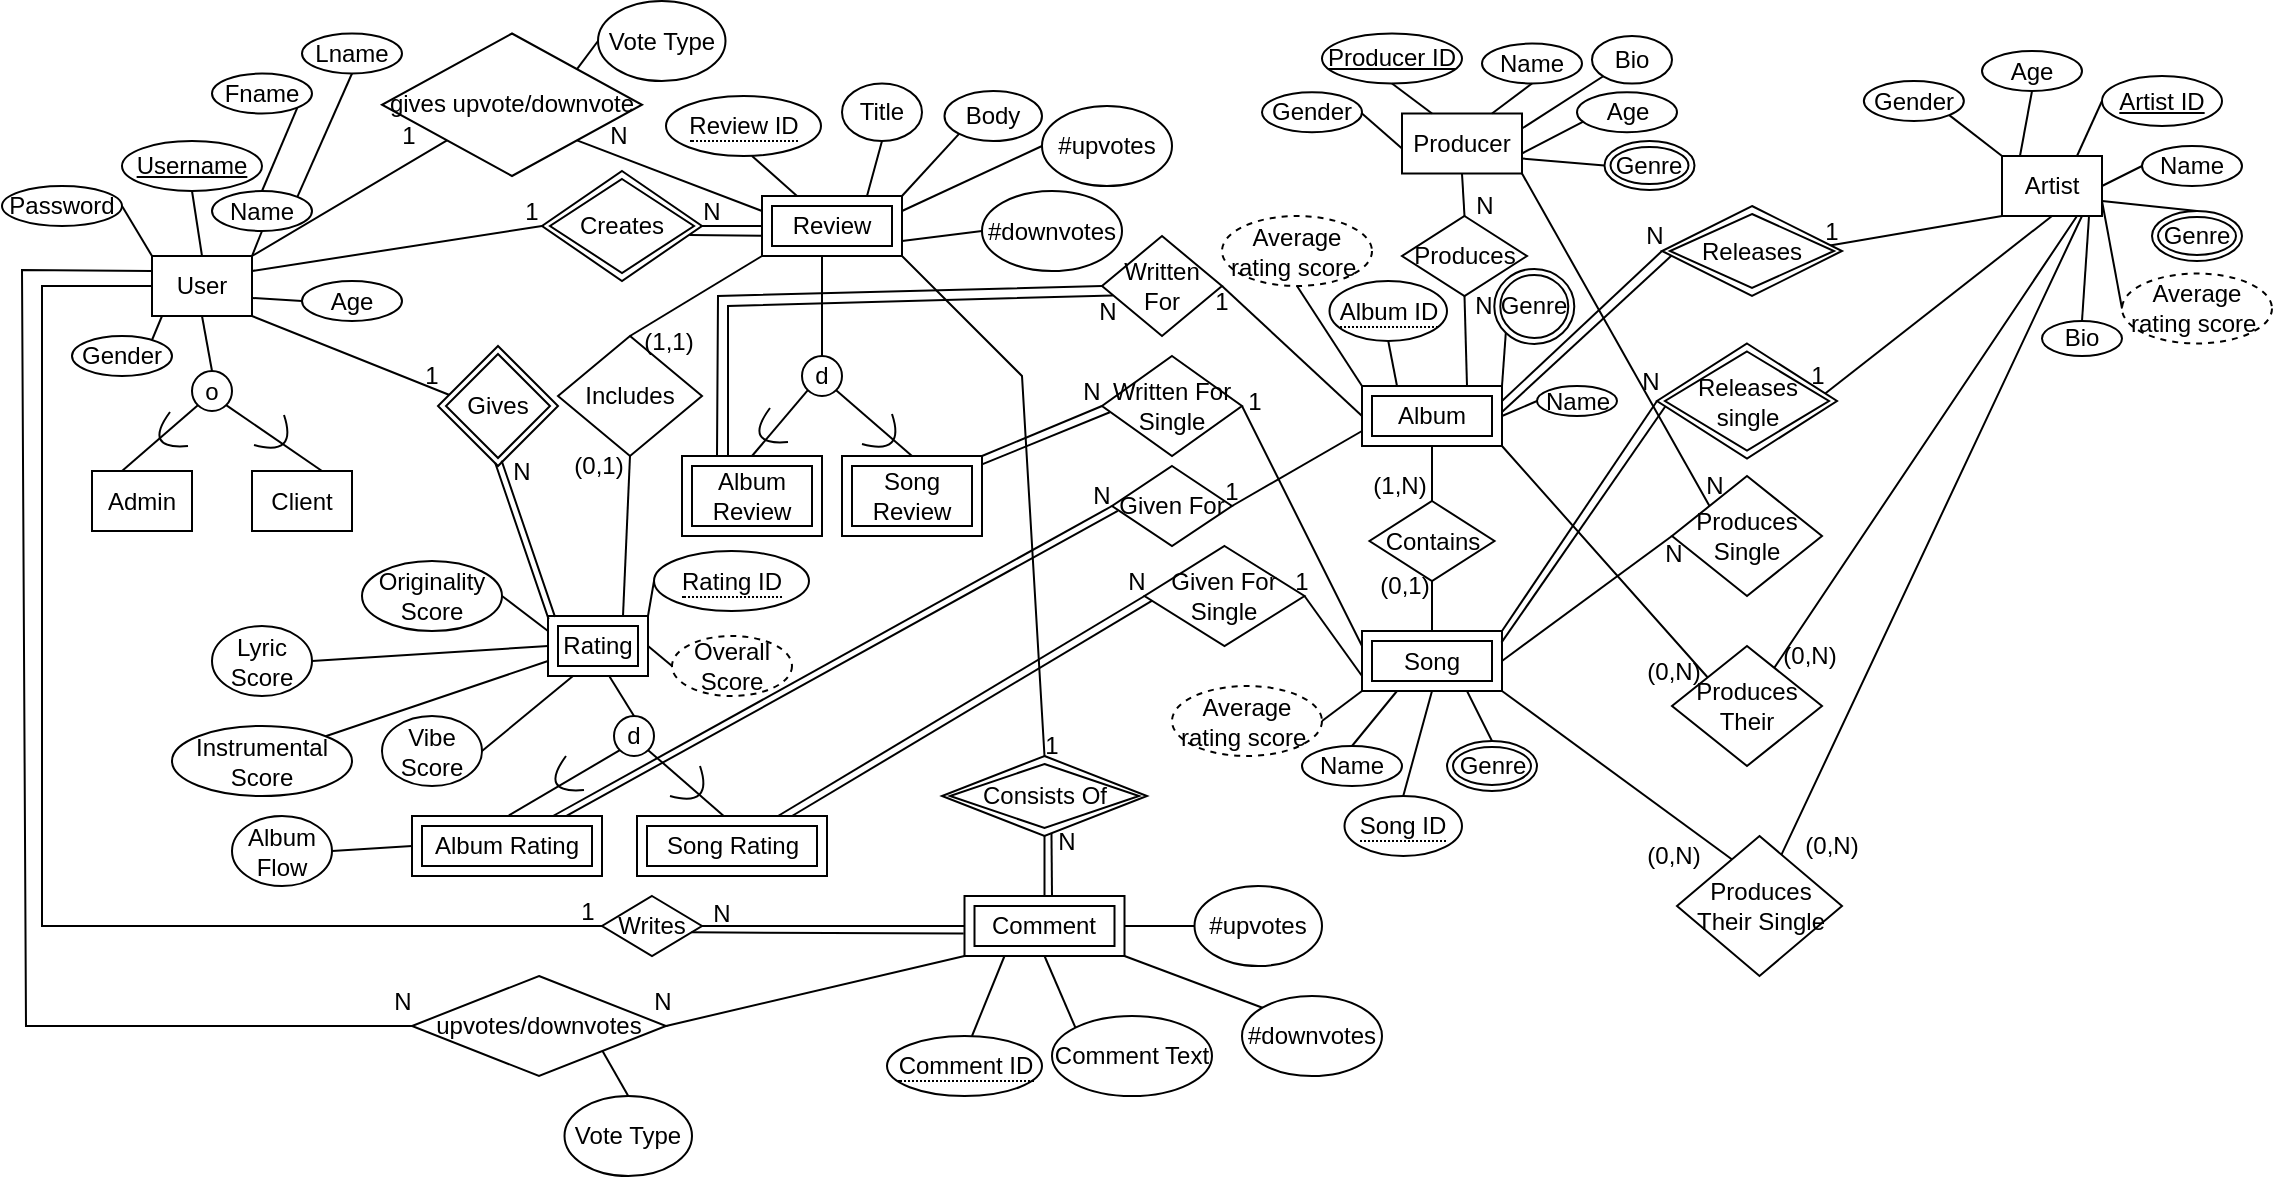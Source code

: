<mxfile version="22.0.8" type="google">
  <diagram name="Page-1" id="h2Crbd1hbnsb-fY7Zu4p">
    <mxGraphModel grid="1" page="1" gridSize="10" guides="1" tooltips="1" connect="1" arrows="1" fold="1" pageScale="1" pageWidth="850" pageHeight="1100" math="0" shadow="0">
      <root>
        <mxCell id="0" />
        <mxCell id="1" parent="0" />
        <mxCell id="o_Zl0ufaSRQmhO8IQc7K-70" value="Artist" style="rounded=0;whiteSpace=wrap;html=1;" vertex="1" parent="1">
          <mxGeometry x="1030" y="80" width="50" height="30" as="geometry" />
        </mxCell>
        <mxCell id="o_Zl0ufaSRQmhO8IQc7K-71" value="User" style="rounded=0;whiteSpace=wrap;html=1;" vertex="1" parent="1">
          <mxGeometry x="105" y="130" width="50" height="30" as="geometry" />
        </mxCell>
        <mxCell id="o_Zl0ufaSRQmhO8IQc7K-73" value="Comment" style="shape=ext;margin=3;double=1;whiteSpace=wrap;html=1;align=center;" vertex="1" parent="1">
          <mxGeometry x="511.25" y="450" width="80" height="30" as="geometry" />
        </mxCell>
        <mxCell id="o_Zl0ufaSRQmhO8IQc7K-74" value="Client" style="rounded=0;whiteSpace=wrap;html=1;" vertex="1" parent="1">
          <mxGeometry x="155" y="237.5" width="50" height="30" as="geometry" />
        </mxCell>
        <mxCell id="o_Zl0ufaSRQmhO8IQc7K-75" value="Admin" style="rounded=0;whiteSpace=wrap;html=1;" vertex="1" parent="1">
          <mxGeometry x="75" y="237.5" width="50" height="30" as="geometry" />
        </mxCell>
        <mxCell id="o_Zl0ufaSRQmhO8IQc7K-79" value="Producer" style="rounded=0;whiteSpace=wrap;html=1;" vertex="1" parent="1">
          <mxGeometry x="730" y="58.75" width="60" height="30" as="geometry" />
        </mxCell>
        <mxCell id="eHYiYTReSIyvD6H9fJW--7" value="Average rating score&amp;nbsp;" style="ellipse;whiteSpace=wrap;html=1;align=center;dashed=1;" vertex="1" parent="1">
          <mxGeometry x="1090" y="138.75" width="75" height="35" as="geometry" />
        </mxCell>
        <mxCell id="o_Zl0ufaSRQmhO8IQc7K-141" value="Creates" style="shape=rhombus;double=1;perimeter=rhombusPerimeter;whiteSpace=wrap;html=1;align=center;" vertex="1" parent="1">
          <mxGeometry x="300" y="87.5" width="80" height="55" as="geometry" />
        </mxCell>
        <mxCell id="o_Zl0ufaSRQmhO8IQc7K-81" value="" style="endArrow=none;html=1;rounded=0;exitX=0.5;exitY=1;exitDx=0;exitDy=0;entryX=0.5;entryY=0;entryDx=0;entryDy=0;" edge="1" parent="1" source="o_Zl0ufaSRQmhO8IQc7K-71" target="o_Zl0ufaSRQmhO8IQc7K-84">
          <mxGeometry relative="1" as="geometry">
            <mxPoint x="85" y="379.09" as="sourcePoint" />
            <mxPoint x="245" y="379.09" as="targetPoint" />
          </mxGeometry>
        </mxCell>
        <mxCell id="o_Zl0ufaSRQmhO8IQc7K-82" value="" style="endArrow=none;html=1;rounded=0;exitX=1;exitY=0.5;exitDx=0;exitDy=0;entryX=0;entryY=0.5;entryDx=0;entryDy=0;" edge="1" parent="1" source="o_Zl0ufaSRQmhO8IQc7K-80" target="o_Zl0ufaSRQmhO8IQc7K-73">
          <mxGeometry width="50" height="50" relative="1" as="geometry">
            <mxPoint x="420" y="480" as="sourcePoint" />
            <mxPoint x="560" y="500" as="targetPoint" />
          </mxGeometry>
        </mxCell>
        <mxCell id="o_Zl0ufaSRQmhO8IQc7K-83" value="" style="endArrow=none;html=1;rounded=0;entryX=0;entryY=0.5;entryDx=0;entryDy=0;exitX=0;exitY=0.5;exitDx=0;exitDy=0;" edge="1" parent="1" source="o_Zl0ufaSRQmhO8IQc7K-71" target="o_Zl0ufaSRQmhO8IQc7K-80">
          <mxGeometry width="50" height="50" relative="1" as="geometry">
            <mxPoint x="140" y="180" as="sourcePoint" />
            <mxPoint x="297.5" y="470" as="targetPoint" />
            <Array as="points">
              <mxPoint x="50" y="145" />
              <mxPoint x="50" y="465" />
            </Array>
          </mxGeometry>
        </mxCell>
        <mxCell id="o_Zl0ufaSRQmhO8IQc7K-84" value="o" style="ellipse;whiteSpace=wrap;html=1;aspect=fixed;" vertex="1" parent="1">
          <mxGeometry x="125" y="187.5" width="20" height="20" as="geometry" />
        </mxCell>
        <mxCell id="o_Zl0ufaSRQmhO8IQc7K-85" value="" style="endArrow=none;html=1;rounded=0;exitX=0;exitY=1;exitDx=0;exitDy=0;entryX=1;entryY=0;entryDx=0;entryDy=0;" edge="1" parent="1" source="o_Zl0ufaSRQmhO8IQc7K-84">
          <mxGeometry relative="1" as="geometry">
            <mxPoint x="150" y="167.5" as="sourcePoint" />
            <mxPoint x="90" y="237.5" as="targetPoint" />
          </mxGeometry>
        </mxCell>
        <mxCell id="o_Zl0ufaSRQmhO8IQc7K-86" value="" style="endArrow=none;html=1;rounded=0;exitX=1;exitY=1;exitDx=0;exitDy=0;entryX=0;entryY=0;entryDx=0;entryDy=0;" edge="1" parent="1" source="o_Zl0ufaSRQmhO8IQc7K-84">
          <mxGeometry relative="1" as="geometry">
            <mxPoint x="160" y="177.5" as="sourcePoint" />
            <mxPoint x="190" y="237.5" as="targetPoint" />
          </mxGeometry>
        </mxCell>
        <mxCell id="o_Zl0ufaSRQmhO8IQc7K-87" value="" style="endArrow=none;html=1;curved=1;rounded=0;" edge="1" parent="1">
          <mxGeometry width="50" height="50" relative="1" as="geometry">
            <mxPoint x="114" y="208" as="sourcePoint" />
            <mxPoint x="123" y="225" as="targetPoint" />
            <Array as="points">
              <mxPoint x="100" y="227" />
            </Array>
          </mxGeometry>
        </mxCell>
        <mxCell id="o_Zl0ufaSRQmhO8IQc7K-88" value="" style="endArrow=none;html=1;curved=1;rounded=0;" edge="1" parent="1">
          <mxGeometry width="50" height="50" relative="1" as="geometry">
            <mxPoint x="156" y="224.5" as="sourcePoint" />
            <mxPoint x="171" y="209.5" as="targetPoint" />
            <Array as="points">
              <mxPoint x="178" y="230.5" />
            </Array>
          </mxGeometry>
        </mxCell>
        <mxCell id="o_Zl0ufaSRQmhO8IQc7K-90" value="d" style="ellipse;whiteSpace=wrap;html=1;aspect=fixed;" vertex="1" parent="1">
          <mxGeometry x="430" y="180" width="20" height="20" as="geometry" />
        </mxCell>
        <mxCell id="o_Zl0ufaSRQmhO8IQc7K-91" value="" style="endArrow=none;html=1;rounded=0;exitX=0;exitY=1;exitDx=0;exitDy=0;entryX=0.5;entryY=0;entryDx=0;entryDy=0;" edge="1" parent="1" source="o_Zl0ufaSRQmhO8IQc7K-90">
          <mxGeometry relative="1" as="geometry">
            <mxPoint x="615" y="310" as="sourcePoint" />
            <mxPoint x="405.0" y="230" as="targetPoint" />
          </mxGeometry>
        </mxCell>
        <mxCell id="o_Zl0ufaSRQmhO8IQc7K-92" value="" style="endArrow=none;html=1;rounded=0;exitX=1;exitY=1;exitDx=0;exitDy=0;entryX=0.5;entryY=0;entryDx=0;entryDy=0;" edge="1" parent="1" source="o_Zl0ufaSRQmhO8IQc7K-90">
          <mxGeometry relative="1" as="geometry">
            <mxPoint x="625" y="320" as="sourcePoint" />
            <mxPoint x="485.0" y="230" as="targetPoint" />
          </mxGeometry>
        </mxCell>
        <mxCell id="o_Zl0ufaSRQmhO8IQc7K-93" value="" style="endArrow=none;html=1;curved=1;rounded=0;" edge="1" parent="1">
          <mxGeometry width="50" height="50" relative="1" as="geometry">
            <mxPoint x="414" y="206" as="sourcePoint" />
            <mxPoint x="423" y="223" as="targetPoint" />
            <Array as="points">
              <mxPoint x="400" y="225" />
            </Array>
          </mxGeometry>
        </mxCell>
        <mxCell id="o_Zl0ufaSRQmhO8IQc7K-94" value="" style="endArrow=none;html=1;curved=1;rounded=0;" edge="1" parent="1">
          <mxGeometry width="50" height="50" relative="1" as="geometry">
            <mxPoint x="460" y="224" as="sourcePoint" />
            <mxPoint x="475" y="209" as="targetPoint" />
            <Array as="points">
              <mxPoint x="482" y="230" />
            </Array>
          </mxGeometry>
        </mxCell>
        <mxCell id="o_Zl0ufaSRQmhO8IQc7K-96" value="" style="endArrow=none;html=1;rounded=0;exitX=1;exitY=1;exitDx=0;exitDy=0;entryX=0;entryY=0;entryDx=0;entryDy=0;" edge="1" parent="1" source="o_Zl0ufaSRQmhO8IQc7K-71">
          <mxGeometry width="50" height="50" relative="1" as="geometry">
            <mxPoint x="190" y="200" as="sourcePoint" />
            <mxPoint x="255" y="200" as="targetPoint" />
          </mxGeometry>
        </mxCell>
        <mxCell id="o_Zl0ufaSRQmhO8IQc7K-97" value="" style="endArrow=none;html=1;rounded=0;entryX=0.5;entryY=1;entryDx=0;entryDy=0;exitX=0.5;exitY=0;exitDx=0;exitDy=0;" edge="1" parent="1" source="o_Zl0ufaSRQmhO8IQc7K-90">
          <mxGeometry width="50" height="50" relative="1" as="geometry">
            <mxPoint x="380" y="340" as="sourcePoint" />
            <mxPoint x="440.0" y="130" as="targetPoint" />
          </mxGeometry>
        </mxCell>
        <mxCell id="o_Zl0ufaSRQmhO8IQc7K-99" value="Consists Of" style="shape=rhombus;double=1;perimeter=rhombusPerimeter;whiteSpace=wrap;html=1;align=center;" vertex="1" parent="1">
          <mxGeometry x="500" y="380" width="102.5" height="40" as="geometry" />
        </mxCell>
        <mxCell id="o_Zl0ufaSRQmhO8IQc7K-100" value="Produces" style="shape=rhombus;perimeter=rhombusPerimeter;whiteSpace=wrap;html=1;align=center;" vertex="1" parent="1">
          <mxGeometry x="730" y="110" width="62.5" height="40" as="geometry" />
        </mxCell>
        <mxCell id="o_Zl0ufaSRQmhO8IQc7K-101" value="" style="endArrow=none;html=1;rounded=0;entryX=1;entryY=0.5;entryDx=0;entryDy=0;exitX=0.5;exitY=0;exitDx=0;exitDy=0;" edge="1" parent="1" source="o_Zl0ufaSRQmhO8IQc7K-99">
          <mxGeometry relative="1" as="geometry">
            <mxPoint x="330" y="310" as="sourcePoint" />
            <mxPoint x="465.0" y="115" as="targetPoint" />
            <Array as="points">
              <mxPoint x="540" y="190" />
            </Array>
          </mxGeometry>
        </mxCell>
        <mxCell id="o_Zl0ufaSRQmhO8IQc7K-102" value="" style="endArrow=none;html=1;rounded=0;exitX=0.5;exitY=0;exitDx=0;exitDy=0;entryX=0.5;entryY=1;entryDx=0;entryDy=0;" edge="1" parent="1" source="o_Zl0ufaSRQmhO8IQc7K-73" target="o_Zl0ufaSRQmhO8IQc7K-99">
          <mxGeometry relative="1" as="geometry">
            <mxPoint x="102" y="247" as="sourcePoint" />
            <mxPoint x="145" y="280" as="targetPoint" />
          </mxGeometry>
        </mxCell>
        <mxCell id="o_Zl0ufaSRQmhO8IQc7K-103" value="Produces Single" style="shape=rhombus;perimeter=rhombusPerimeter;whiteSpace=wrap;html=1;align=center;" vertex="1" parent="1">
          <mxGeometry x="865" y="240" width="75" height="60" as="geometry" />
        </mxCell>
        <mxCell id="o_Zl0ufaSRQmhO8IQc7K-105" value="Album" style="shape=ext;margin=3;double=1;whiteSpace=wrap;html=1;align=center;" vertex="1" parent="1">
          <mxGeometry x="710" y="195" width="70" height="30" as="geometry" />
        </mxCell>
        <mxCell id="o_Zl0ufaSRQmhO8IQc7K-106" value="Song" style="shape=ext;margin=3;double=1;whiteSpace=wrap;html=1;align=center;" vertex="1" parent="1">
          <mxGeometry x="710" y="317.5" width="70" height="30" as="geometry" />
        </mxCell>
        <mxCell id="o_Zl0ufaSRQmhO8IQc7K-108" value="Written For" style="shape=rhombus;perimeter=rhombusPerimeter;whiteSpace=wrap;html=1;align=center;" vertex="1" parent="1">
          <mxGeometry x="580" y="120" width="60" height="50" as="geometry" />
        </mxCell>
        <mxCell id="o_Zl0ufaSRQmhO8IQc7K-109" value="Written For Single" style="shape=rhombus;perimeter=rhombusPerimeter;whiteSpace=wrap;html=1;align=center;" vertex="1" parent="1">
          <mxGeometry x="580" y="180" width="70" height="50" as="geometry" />
        </mxCell>
        <mxCell id="o_Zl0ufaSRQmhO8IQc7K-110" value="Given For" style="shape=rhombus;perimeter=rhombusPerimeter;whiteSpace=wrap;html=1;align=center;" vertex="1" parent="1">
          <mxGeometry x="585" y="235" width="60" height="40" as="geometry" />
        </mxCell>
        <mxCell id="o_Zl0ufaSRQmhO8IQc7K-111" value="Given For Single" style="shape=rhombus;perimeter=rhombusPerimeter;whiteSpace=wrap;html=1;align=center;" vertex="1" parent="1">
          <mxGeometry x="601.25" y="275" width="80" height="50" as="geometry" />
        </mxCell>
        <mxCell id="o_Zl0ufaSRQmhO8IQc7K-112" value="" style="endArrow=none;html=1;rounded=0;exitX=1;exitY=0.25;exitDx=0;exitDy=0;entryX=0;entryY=0.5;entryDx=0;entryDy=0;" edge="1" parent="1" source="o_Zl0ufaSRQmhO8IQc7K-71" target="o_Zl0ufaSRQmhO8IQc7K-141">
          <mxGeometry relative="1" as="geometry">
            <mxPoint x="410" y="280" as="sourcePoint" />
            <mxPoint x="288" y="115" as="targetPoint" />
          </mxGeometry>
        </mxCell>
        <mxCell id="o_Zl0ufaSRQmhO8IQc7K-113" value="" style="endArrow=none;html=1;rounded=0;entryX=0;entryY=0.5;entryDx=0;entryDy=0;exitX=1;exitY=0.5;exitDx=0;exitDy=0;" edge="1" parent="1" source="o_Zl0ufaSRQmhO8IQc7K-141">
          <mxGeometry relative="1" as="geometry">
            <mxPoint x="390" y="115" as="sourcePoint" />
            <mxPoint x="415.0" y="115" as="targetPoint" />
          </mxGeometry>
        </mxCell>
        <mxCell id="o_Zl0ufaSRQmhO8IQc7K-114" value="" style="endArrow=none;html=1;rounded=0;entryX=0;entryY=0.5;entryDx=0;entryDy=0;exitX=0.25;exitY=0;exitDx=0;exitDy=0;" edge="1" parent="1" target="o_Zl0ufaSRQmhO8IQc7K-108">
          <mxGeometry relative="1" as="geometry">
            <mxPoint x="387.5" y="230" as="sourcePoint" />
            <mxPoint x="590" y="300" as="targetPoint" />
            <Array as="points">
              <mxPoint x="388" y="150" />
            </Array>
          </mxGeometry>
        </mxCell>
        <mxCell id="o_Zl0ufaSRQmhO8IQc7K-115" value="" style="endArrow=none;html=1;rounded=0;entryX=0;entryY=0.5;entryDx=0;entryDy=0;exitX=0.75;exitY=0;exitDx=0;exitDy=0;" edge="1" parent="1" target="o_Zl0ufaSRQmhO8IQc7K-110">
          <mxGeometry relative="1" as="geometry">
            <mxPoint x="305.5" y="410" as="sourcePoint" />
            <mxPoint x="650" y="210" as="targetPoint" />
          </mxGeometry>
        </mxCell>
        <mxCell id="o_Zl0ufaSRQmhO8IQc7K-116" value="" style="endArrow=none;html=1;rounded=0;exitX=1;exitY=0;exitDx=0;exitDy=0;entryX=0;entryY=0.5;entryDx=0;entryDy=0;" edge="1" parent="1" target="o_Zl0ufaSRQmhO8IQc7K-111">
          <mxGeometry relative="1" as="geometry">
            <mxPoint x="418" y="410" as="sourcePoint" />
            <mxPoint x="690" y="210" as="targetPoint" />
          </mxGeometry>
        </mxCell>
        <mxCell id="o_Zl0ufaSRQmhO8IQc7K-117" value="" style="endArrow=none;html=1;rounded=0;exitX=1;exitY=0.5;exitDx=0;exitDy=0;entryX=0;entryY=0.5;entryDx=0;entryDy=0;" edge="1" parent="1" source="o_Zl0ufaSRQmhO8IQc7K-108" target="o_Zl0ufaSRQmhO8IQc7K-105">
          <mxGeometry relative="1" as="geometry">
            <mxPoint x="550" y="270" as="sourcePoint" />
            <mxPoint x="710" y="270" as="targetPoint" />
          </mxGeometry>
        </mxCell>
        <mxCell id="o_Zl0ufaSRQmhO8IQc7K-118" value="" style="endArrow=none;html=1;rounded=0;exitX=1;exitY=0.5;exitDx=0;exitDy=0;entryX=0;entryY=0.75;entryDx=0;entryDy=0;" edge="1" parent="1" source="o_Zl0ufaSRQmhO8IQc7K-110" target="o_Zl0ufaSRQmhO8IQc7K-105">
          <mxGeometry relative="1" as="geometry">
            <mxPoint x="550" y="270" as="sourcePoint" />
            <mxPoint x="710" y="270" as="targetPoint" />
          </mxGeometry>
        </mxCell>
        <mxCell id="o_Zl0ufaSRQmhO8IQc7K-119" value="" style="endArrow=none;html=1;rounded=0;entryX=0;entryY=0.75;entryDx=0;entryDy=0;exitX=1;exitY=0.5;exitDx=0;exitDy=0;" edge="1" parent="1" source="o_Zl0ufaSRQmhO8IQc7K-111" target="o_Zl0ufaSRQmhO8IQc7K-106">
          <mxGeometry relative="1" as="geometry">
            <mxPoint x="550" y="290" as="sourcePoint" />
            <mxPoint x="710" y="290" as="targetPoint" />
          </mxGeometry>
        </mxCell>
        <mxCell id="o_Zl0ufaSRQmhO8IQc7K-120" value="" style="endArrow=none;html=1;rounded=0;exitX=1;exitY=0;exitDx=0;exitDy=0;entryX=0;entryY=0.5;entryDx=0;entryDy=0;" edge="1" parent="1" target="o_Zl0ufaSRQmhO8IQc7K-109">
          <mxGeometry relative="1" as="geometry">
            <mxPoint x="520.0" y="230" as="sourcePoint" />
            <mxPoint x="710" y="290" as="targetPoint" />
          </mxGeometry>
        </mxCell>
        <mxCell id="o_Zl0ufaSRQmhO8IQc7K-121" value="" style="endArrow=none;html=1;rounded=0;exitX=1;exitY=0.5;exitDx=0;exitDy=0;entryX=0;entryY=0.25;entryDx=0;entryDy=0;" edge="1" parent="1" source="o_Zl0ufaSRQmhO8IQc7K-109" target="o_Zl0ufaSRQmhO8IQc7K-106">
          <mxGeometry relative="1" as="geometry">
            <mxPoint x="550" y="290" as="sourcePoint" />
            <mxPoint x="710" y="290" as="targetPoint" />
          </mxGeometry>
        </mxCell>
        <mxCell id="o_Zl0ufaSRQmhO8IQc7K-122" value="" style="endArrow=none;html=1;rounded=0;entryX=0;entryY=1;entryDx=0;entryDy=0;exitX=1;exitY=0.5;exitDx=0;exitDy=0;" edge="1" parent="1" target="o_Zl0ufaSRQmhO8IQc7K-70">
          <mxGeometry relative="1" as="geometry">
            <mxPoint x="942.5" y="125.0" as="sourcePoint" />
            <mxPoint x="850" y="250" as="targetPoint" />
          </mxGeometry>
        </mxCell>
        <mxCell id="o_Zl0ufaSRQmhO8IQc7K-123" value="" style="endArrow=none;html=1;rounded=0;entryX=0;entryY=0.5;entryDx=0;entryDy=0;exitX=1;exitY=0.25;exitDx=0;exitDy=0;" edge="1" parent="1" source="o_Zl0ufaSRQmhO8IQc7K-105" target="ZXEZ7dp9XjpjEU1cNxrp-1">
          <mxGeometry relative="1" as="geometry">
            <mxPoint x="740" y="240" as="sourcePoint" />
            <mxPoint x="862.5" y="125.0" as="targetPoint" />
          </mxGeometry>
        </mxCell>
        <mxCell id="o_Zl0ufaSRQmhO8IQc7K-124" value="" style="endArrow=none;html=1;rounded=0;entryX=0.5;entryY=1;entryDx=0;entryDy=0;exitX=1;exitY=0.5;exitDx=0;exitDy=0;" edge="1" parent="1" target="o_Zl0ufaSRQmhO8IQc7K-70">
          <mxGeometry relative="1" as="geometry">
            <mxPoint x="940" y="200.0" as="sourcePoint" />
            <mxPoint x="900" y="240" as="targetPoint" />
          </mxGeometry>
        </mxCell>
        <mxCell id="o_Zl0ufaSRQmhO8IQc7K-125" value="" style="endArrow=none;html=1;rounded=0;entryX=0;entryY=0.5;entryDx=0;entryDy=0;exitX=1;exitY=0;exitDx=0;exitDy=0;" edge="1" parent="1" source="o_Zl0ufaSRQmhO8IQc7K-106" target="ZXEZ7dp9XjpjEU1cNxrp-2">
          <mxGeometry relative="1" as="geometry">
            <mxPoint x="740" y="270" as="sourcePoint" />
            <mxPoint x="860" y="200.0" as="targetPoint" />
          </mxGeometry>
        </mxCell>
        <mxCell id="o_Zl0ufaSRQmhO8IQc7K-126" value="" style="endArrow=none;html=1;rounded=0;exitX=0.5;exitY=1;exitDx=0;exitDy=0;entryX=0.5;entryY=0;entryDx=0;entryDy=0;" edge="1" parent="1" source="o_Zl0ufaSRQmhO8IQc7K-79" target="o_Zl0ufaSRQmhO8IQc7K-100">
          <mxGeometry relative="1" as="geometry">
            <mxPoint x="760" y="258.75" as="sourcePoint" />
            <mxPoint x="920" y="258.75" as="targetPoint" />
          </mxGeometry>
        </mxCell>
        <mxCell id="o_Zl0ufaSRQmhO8IQc7K-127" value="" style="endArrow=none;html=1;rounded=0;exitX=0.5;exitY=1;exitDx=0;exitDy=0;entryX=0.75;entryY=0;entryDx=0;entryDy=0;" edge="1" parent="1" source="o_Zl0ufaSRQmhO8IQc7K-100" target="o_Zl0ufaSRQmhO8IQc7K-105">
          <mxGeometry relative="1" as="geometry">
            <mxPoint x="760" y="258.75" as="sourcePoint" />
            <mxPoint x="765" y="183.75" as="targetPoint" />
          </mxGeometry>
        </mxCell>
        <mxCell id="o_Zl0ufaSRQmhO8IQc7K-128" value="" style="endArrow=none;html=1;rounded=0;entryX=0;entryY=0.5;entryDx=0;entryDy=0;exitX=1;exitY=0.5;exitDx=0;exitDy=0;" edge="1" parent="1" source="o_Zl0ufaSRQmhO8IQc7K-106" target="o_Zl0ufaSRQmhO8IQc7K-103">
          <mxGeometry relative="1" as="geometry">
            <mxPoint x="740" y="270" as="sourcePoint" />
            <mxPoint x="900" y="270" as="targetPoint" />
          </mxGeometry>
        </mxCell>
        <mxCell id="o_Zl0ufaSRQmhO8IQc7K-129" value="d" style="ellipse;whiteSpace=wrap;html=1;aspect=fixed;" vertex="1" parent="1">
          <mxGeometry x="336" y="360" width="20" height="20" as="geometry" />
        </mxCell>
        <mxCell id="o_Zl0ufaSRQmhO8IQc7K-130" value="" style="endArrow=none;html=1;curved=1;rounded=0;" edge="1" parent="1">
          <mxGeometry width="50" height="50" relative="1" as="geometry">
            <mxPoint x="312" y="380" as="sourcePoint" />
            <mxPoint x="321" y="397" as="targetPoint" />
            <Array as="points">
              <mxPoint x="298" y="399" />
            </Array>
          </mxGeometry>
        </mxCell>
        <mxCell id="o_Zl0ufaSRQmhO8IQc7K-131" value="" style="endArrow=none;html=1;curved=1;rounded=0;" edge="1" parent="1">
          <mxGeometry width="50" height="50" relative="1" as="geometry">
            <mxPoint x="364" y="400" as="sourcePoint" />
            <mxPoint x="379" y="385" as="targetPoint" />
            <Array as="points">
              <mxPoint x="386" y="406" />
            </Array>
          </mxGeometry>
        </mxCell>
        <mxCell id="o_Zl0ufaSRQmhO8IQc7K-132" value="" style="endArrow=none;html=1;rounded=0;entryX=0.25;entryY=1;entryDx=0;entryDy=0;exitX=0.5;exitY=0;exitDx=0;exitDy=0;" edge="1" parent="1" source="o_Zl0ufaSRQmhO8IQc7K-129">
          <mxGeometry relative="1" as="geometry">
            <mxPoint x="390" y="380" as="sourcePoint" />
            <mxPoint x="330.5" y="335" as="targetPoint" />
          </mxGeometry>
        </mxCell>
        <mxCell id="o_Zl0ufaSRQmhO8IQc7K-134" value="" style="endArrow=none;html=1;rounded=0;entryX=0;entryY=1;entryDx=0;entryDy=0;exitX=0.5;exitY=0;exitDx=0;exitDy=0;" edge="1" parent="1" target="o_Zl0ufaSRQmhO8IQc7K-129">
          <mxGeometry relative="1" as="geometry">
            <mxPoint x="283" y="410" as="sourcePoint" />
            <mxPoint x="538" y="340" as="targetPoint" />
          </mxGeometry>
        </mxCell>
        <mxCell id="o_Zl0ufaSRQmhO8IQc7K-136" value="" style="endArrow=none;html=1;rounded=0;exitX=1;exitY=1;exitDx=0;exitDy=0;entryX=0.671;entryY=0.003;entryDx=0;entryDy=0;entryPerimeter=0;" edge="1" parent="1" source="o_Zl0ufaSRQmhO8IQc7K-129">
          <mxGeometry relative="1" as="geometry">
            <mxPoint x="408" y="390" as="sourcePoint" />
            <mxPoint x="391.022" y="410.09" as="targetPoint" />
          </mxGeometry>
        </mxCell>
        <mxCell id="eHYiYTReSIyvD6H9fJW--1" value="Artist ID" style="ellipse;whiteSpace=wrap;html=1;align=center;fontStyle=4;" vertex="1" parent="1">
          <mxGeometry x="1080" y="40" width="60" height="25" as="geometry" />
        </mxCell>
        <mxCell id="o_Zl0ufaSRQmhO8IQc7K-137" value="Rating" style="shape=ext;margin=3;double=1;whiteSpace=wrap;html=1;align=center;" vertex="1" parent="1">
          <mxGeometry x="303" y="310" width="50" height="30" as="geometry" />
        </mxCell>
        <mxCell id="eHYiYTReSIyvD6H9fJW--3" value="Name" style="ellipse;whiteSpace=wrap;html=1;align=center;" vertex="1" parent="1">
          <mxGeometry x="1100" y="75" width="50" height="20" as="geometry" />
        </mxCell>
        <mxCell id="eHYiYTReSIyvD6H9fJW--4" value="" style="endArrow=none;html=1;rounded=0;exitX=0;exitY=0.5;exitDx=0;exitDy=0;entryX=1;entryY=0.5;entryDx=0;entryDy=0;" edge="1" parent="1" source="eHYiYTReSIyvD6H9fJW--3" target="o_Zl0ufaSRQmhO8IQc7K-70">
          <mxGeometry relative="1" as="geometry">
            <mxPoint x="192" y="227" as="sourcePoint" />
            <mxPoint x="1100" y="150" as="targetPoint" />
          </mxGeometry>
        </mxCell>
        <mxCell id="o_Zl0ufaSRQmhO8IQc7K-138" value="Review" style="shape=ext;margin=3;double=1;whiteSpace=wrap;html=1;align=center;" vertex="1" parent="1">
          <mxGeometry x="410" y="100" width="70" height="30" as="geometry" />
        </mxCell>
        <mxCell id="eHYiYTReSIyvD6H9fJW--5" value="" style="endArrow=none;html=1;rounded=0;exitX=0;exitY=0.5;exitDx=0;exitDy=0;entryX=0.75;entryY=0;entryDx=0;entryDy=0;" edge="1" parent="1" source="eHYiYTReSIyvD6H9fJW--1" target="o_Zl0ufaSRQmhO8IQc7K-70">
          <mxGeometry relative="1" as="geometry">
            <mxPoint x="520" y="280" as="sourcePoint" />
            <mxPoint x="680" y="280" as="targetPoint" />
          </mxGeometry>
        </mxCell>
        <mxCell id="o_Zl0ufaSRQmhO8IQc7K-139" value="Album Review" style="shape=ext;margin=3;double=1;whiteSpace=wrap;html=1;align=center;" vertex="1" parent="1">
          <mxGeometry x="370" y="230" width="70" height="40" as="geometry" />
        </mxCell>
        <mxCell id="o_Zl0ufaSRQmhO8IQc7K-140" value="Song Review" style="shape=ext;margin=3;double=1;whiteSpace=wrap;html=1;align=center;" vertex="1" parent="1">
          <mxGeometry x="450" y="230" width="70" height="40" as="geometry" />
        </mxCell>
        <mxCell id="2I1upul8XeKzD1OsK9Qt-34" value="" style="endArrow=none;html=1;rounded=0;entryX=0.75;entryY=1;entryDx=0;entryDy=0;exitX=1;exitY=1;exitDx=0;exitDy=0;" edge="1" parent="1" source="o_Zl0ufaSRQmhO8IQc7K-105" target="o_Zl0ufaSRQmhO8IQc7K-70">
          <mxGeometry width="50" height="50" relative="1" as="geometry">
            <mxPoint x="880" y="400" as="sourcePoint" />
            <mxPoint x="1020" y="210" as="targetPoint" />
            <Array as="points">
              <mxPoint x="900" y="360" />
            </Array>
          </mxGeometry>
        </mxCell>
        <mxCell id="o_Zl0ufaSRQmhO8IQc7K-80" value="Writes" style="shape=rhombus;perimeter=rhombusPerimeter;whiteSpace=wrap;html=1;align=center;" vertex="1" parent="1">
          <mxGeometry x="330" y="450" width="50" height="30" as="geometry" />
        </mxCell>
        <mxCell id="2I1upul8XeKzD1OsK9Qt-35" value="Produces Their" style="shape=rhombus;perimeter=rhombusPerimeter;whiteSpace=wrap;html=1;align=center;" vertex="1" parent="1">
          <mxGeometry x="865" y="325" width="75" height="60" as="geometry" />
        </mxCell>
        <mxCell id="2I1upul8XeKzD1OsK9Qt-36" value="" style="endArrow=none;html=1;rounded=0;exitX=1;exitY=1;exitDx=0;exitDy=0;" edge="1" parent="1" source="2I1upul8XeKzD1OsK9Qt-37">
          <mxGeometry width="50" height="50" relative="1" as="geometry">
            <mxPoint x="900" y="460" as="sourcePoint" />
            <mxPoint x="1070" y="110" as="targetPoint" />
            <Array as="points">
              <mxPoint x="910" y="450" />
            </Array>
          </mxGeometry>
        </mxCell>
        <mxCell id="2I1upul8XeKzD1OsK9Qt-37" value="Produces Their Single" style="shape=rhombus;perimeter=rhombusPerimeter;whiteSpace=wrap;html=1;align=center;" vertex="1" parent="1">
          <mxGeometry x="867.5" y="420" width="82.5" height="70" as="geometry" />
        </mxCell>
        <mxCell id="eHYiYTReSIyvD6H9fJW--9" value="Producer ID" style="ellipse;whiteSpace=wrap;html=1;align=center;fontStyle=4;" vertex="1" parent="1">
          <mxGeometry x="690" y="18.75" width="70" height="25" as="geometry" />
        </mxCell>
        <mxCell id="2I1upul8XeKzD1OsK9Qt-38" value="" style="endArrow=none;html=1;rounded=0;exitX=1;exitY=1;exitDx=0;exitDy=0;entryX=0.332;entryY=0.166;entryDx=0;entryDy=0;entryPerimeter=0;" edge="1" parent="1" source="o_Zl0ufaSRQmhO8IQc7K-106" target="2I1upul8XeKzD1OsK9Qt-37">
          <mxGeometry width="50" height="50" relative="1" as="geometry">
            <mxPoint x="780" y="300" as="sourcePoint" />
            <mxPoint x="890" y="440" as="targetPoint" />
            <Array as="points" />
          </mxGeometry>
        </mxCell>
        <mxCell id="eHYiYTReSIyvD6H9fJW--8" value="" style="endArrow=none;html=1;rounded=0;exitX=0;exitY=0.5;exitDx=0;exitDy=0;entryX=1;entryY=0.75;entryDx=0;entryDy=0;" edge="1" parent="1" source="eHYiYTReSIyvD6H9fJW--7" target="o_Zl0ufaSRQmhO8IQc7K-70">
          <mxGeometry relative="1" as="geometry">
            <mxPoint x="520" y="280" as="sourcePoint" />
            <mxPoint x="680" y="280" as="targetPoint" />
          </mxGeometry>
        </mxCell>
        <mxCell id="o_Zl0ufaSRQmhO8IQc7K-143" value="Gives" style="shape=rhombus;double=1;perimeter=rhombusPerimeter;whiteSpace=wrap;html=1;align=center;" vertex="1" parent="1">
          <mxGeometry x="248" y="175" width="60" height="60" as="geometry" />
        </mxCell>
        <mxCell id="eHYiYTReSIyvD6H9fJW--10" value="Name" style="ellipse;whiteSpace=wrap;html=1;align=center;" vertex="1" parent="1">
          <mxGeometry x="770" y="23.75" width="50" height="20" as="geometry" />
        </mxCell>
        <mxCell id="o_Zl0ufaSRQmhO8IQc7K-144" value="" style="endArrow=none;html=1;rounded=0;entryX=1;entryY=1;entryDx=0;entryDy=0;exitX=0;exitY=0;exitDx=0;exitDy=0;" edge="1" parent="1" source="o_Zl0ufaSRQmhO8IQc7K-103" target="o_Zl0ufaSRQmhO8IQc7K-79">
          <mxGeometry relative="1" as="geometry">
            <mxPoint x="640" y="270" as="sourcePoint" />
            <mxPoint x="800" y="270" as="targetPoint" />
          </mxGeometry>
        </mxCell>
        <mxCell id="eHYiYTReSIyvD6H9fJW--11" value="" style="endArrow=none;html=1;rounded=0;exitX=0.5;exitY=1;exitDx=0;exitDy=0;entryX=0.75;entryY=0;entryDx=0;entryDy=0;" edge="1" parent="1" source="eHYiYTReSIyvD6H9fJW--10" target="o_Zl0ufaSRQmhO8IQc7K-79">
          <mxGeometry relative="1" as="geometry">
            <mxPoint x="1110" y="51.75" as="sourcePoint" />
            <mxPoint x="1098" y="78.75" as="targetPoint" />
          </mxGeometry>
        </mxCell>
        <mxCell id="eHYiYTReSIyvD6H9fJW--12" value="" style="endArrow=none;html=1;rounded=0;exitX=0.5;exitY=1;exitDx=0;exitDy=0;entryX=0.25;entryY=0;entryDx=0;entryDy=0;" edge="1" parent="1" source="eHYiYTReSIyvD6H9fJW--9" target="o_Zl0ufaSRQmhO8IQc7K-79">
          <mxGeometry relative="1" as="geometry">
            <mxPoint x="1110" y="51.75" as="sourcePoint" />
            <mxPoint x="1098" y="78.75" as="targetPoint" />
          </mxGeometry>
        </mxCell>
        <mxCell id="eHYiYTReSIyvD6H9fJW--13" value="Username" style="ellipse;whiteSpace=wrap;html=1;align=center;fontStyle=4;" vertex="1" parent="1">
          <mxGeometry x="90" y="72.5" width="70" height="25" as="geometry" />
        </mxCell>
        <mxCell id="eHYiYTReSIyvD6H9fJW--14" value="" style="endArrow=none;html=1;rounded=0;exitX=0.5;exitY=1;exitDx=0;exitDy=0;entryX=0.5;entryY=0;entryDx=0;entryDy=0;" edge="1" parent="1" source="eHYiYTReSIyvD6H9fJW--13" target="o_Zl0ufaSRQmhO8IQc7K-71">
          <mxGeometry relative="1" as="geometry">
            <mxPoint x="715" y="65" as="sourcePoint" />
            <mxPoint x="743" y="80" as="targetPoint" />
          </mxGeometry>
        </mxCell>
        <mxCell id="eHYiYTReSIyvD6H9fJW--16" value="Name" style="ellipse;whiteSpace=wrap;html=1;align=center;" vertex="1" parent="1">
          <mxGeometry x="135" y="97.5" width="50" height="20" as="geometry" />
        </mxCell>
        <mxCell id="eHYiYTReSIyvD6H9fJW--17" value="Password" style="ellipse;whiteSpace=wrap;html=1;align=center;" vertex="1" parent="1">
          <mxGeometry x="30" y="95" width="60" height="20" as="geometry" />
        </mxCell>
        <mxCell id="eHYiYTReSIyvD6H9fJW--18" value="" style="endArrow=none;html=1;rounded=0;exitX=0.5;exitY=1;exitDx=0;exitDy=0;entryX=1;entryY=0;entryDx=0;entryDy=0;" edge="1" parent="1" source="eHYiYTReSIyvD6H9fJW--16" target="o_Zl0ufaSRQmhO8IQc7K-71">
          <mxGeometry relative="1" as="geometry">
            <mxPoint x="135" y="108" as="sourcePoint" />
            <mxPoint x="140" y="140" as="targetPoint" />
          </mxGeometry>
        </mxCell>
        <mxCell id="eHYiYTReSIyvD6H9fJW--19" value="" style="endArrow=none;html=1;rounded=0;exitX=1;exitY=0.5;exitDx=0;exitDy=0;entryX=0;entryY=0;entryDx=0;entryDy=0;" edge="1" parent="1" source="eHYiYTReSIyvD6H9fJW--17" target="o_Zl0ufaSRQmhO8IQc7K-71">
          <mxGeometry relative="1" as="geometry">
            <mxPoint x="145" y="118" as="sourcePoint" />
            <mxPoint x="150" y="150" as="targetPoint" />
          </mxGeometry>
        </mxCell>
        <mxCell id="o_Zl0ufaSRQmhO8IQc7K-146" value="" style="endArrow=none;html=1;rounded=0;exitX=0.5;exitY=1;exitDx=0;exitDy=0;entryX=0.25;entryY=0;entryDx=0;entryDy=0;" edge="1" parent="1" target="o_Zl0ufaSRQmhO8IQc7K-138">
          <mxGeometry relative="1" as="geometry">
            <mxPoint x="405" y="80" as="sourcePoint" />
            <mxPoint x="660" y="200" as="targetPoint" />
          </mxGeometry>
        </mxCell>
        <mxCell id="o_Zl0ufaSRQmhO8IQc7K-148" value="Title" style="ellipse;whiteSpace=wrap;html=1;align=center;" vertex="1" parent="1">
          <mxGeometry x="450" y="43.75" width="40" height="28.75" as="geometry" />
        </mxCell>
        <mxCell id="o_Zl0ufaSRQmhO8IQc7K-149" value="" style="endArrow=none;html=1;rounded=0;entryX=0.5;entryY=1;entryDx=0;entryDy=0;exitX=0.75;exitY=0;exitDx=0;exitDy=0;" edge="1" parent="1" source="o_Zl0ufaSRQmhO8IQc7K-138" target="o_Zl0ufaSRQmhO8IQc7K-148">
          <mxGeometry relative="1" as="geometry">
            <mxPoint x="500" y="200" as="sourcePoint" />
            <mxPoint x="660" y="200" as="targetPoint" />
          </mxGeometry>
        </mxCell>
        <mxCell id="eHYiYTReSIyvD6H9fJW--21" value="Lyric Score" style="ellipse;whiteSpace=wrap;html=1;align=center;" vertex="1" parent="1">
          <mxGeometry x="135" y="315" width="50" height="35" as="geometry" />
        </mxCell>
        <mxCell id="o_Zl0ufaSRQmhO8IQc7K-150" value="Body" style="ellipse;whiteSpace=wrap;html=1;align=center;" vertex="1" parent="1">
          <mxGeometry x="501.25" y="47.5" width="48.75" height="25" as="geometry" />
        </mxCell>
        <mxCell id="o_Zl0ufaSRQmhO8IQc7K-151" value="" style="endArrow=none;html=1;rounded=0;entryX=0;entryY=1;entryDx=0;entryDy=0;exitX=1;exitY=0;exitDx=0;exitDy=0;" edge="1" parent="1" source="o_Zl0ufaSRQmhO8IQc7K-138" target="o_Zl0ufaSRQmhO8IQc7K-150">
          <mxGeometry relative="1" as="geometry">
            <mxPoint x="480" y="250" as="sourcePoint" />
            <mxPoint x="640" y="250" as="targetPoint" />
          </mxGeometry>
        </mxCell>
        <mxCell id="eHYiYTReSIyvD6H9fJW--22" value="Instrumental Score" style="ellipse;whiteSpace=wrap;html=1;align=center;" vertex="1" parent="1">
          <mxGeometry x="115" y="365" width="90" height="35" as="geometry" />
        </mxCell>
        <mxCell id="2I1upul8XeKzD1OsK9Qt-43" value="" style="shape=link;html=1;rounded=0;entryX=0.038;entryY=0.033;entryDx=0;entryDy=0;entryPerimeter=0;exitX=0.503;exitY=0.964;exitDx=0;exitDy=0;exitPerimeter=0;width=-3.396;" edge="1" parent="1" source="o_Zl0ufaSRQmhO8IQc7K-143" target="o_Zl0ufaSRQmhO8IQc7K-137">
          <mxGeometry relative="1" as="geometry">
            <mxPoint x="280" y="240" as="sourcePoint" />
            <mxPoint x="410" y="280" as="targetPoint" />
          </mxGeometry>
        </mxCell>
        <mxCell id="o_Zl0ufaSRQmhO8IQc7K-152" value="Includes" style="shape=rhombus;perimeter=rhombusPerimeter;whiteSpace=wrap;html=1;align=center;" vertex="1" parent="1">
          <mxGeometry x="308" y="170" width="72" height="60" as="geometry" />
        </mxCell>
        <mxCell id="2I1upul8XeKzD1OsK9Qt-45" value="1" style="text;html=1;strokeColor=none;fillColor=none;align=center;verticalAlign=middle;whiteSpace=wrap;rounded=0;" vertex="1" parent="1">
          <mxGeometry x="240" y="187.5" width="10" height="5" as="geometry" />
        </mxCell>
        <mxCell id="o_Zl0ufaSRQmhO8IQc7K-153" value="" style="endArrow=none;html=1;rounded=0;entryX=0;entryY=1;entryDx=0;entryDy=0;exitX=0.5;exitY=0;exitDx=0;exitDy=0;" edge="1" parent="1" source="o_Zl0ufaSRQmhO8IQc7K-152" target="o_Zl0ufaSRQmhO8IQc7K-138">
          <mxGeometry relative="1" as="geometry">
            <mxPoint x="360" y="230" as="sourcePoint" />
            <mxPoint x="520" y="230" as="targetPoint" />
          </mxGeometry>
        </mxCell>
        <mxCell id="eHYiYTReSIyvD6H9fJW--23" value="Vibe Score" style="ellipse;whiteSpace=wrap;html=1;align=center;" vertex="1" parent="1">
          <mxGeometry x="220" y="360" width="50" height="35" as="geometry" />
        </mxCell>
        <mxCell id="o_Zl0ufaSRQmhO8IQc7K-154" value="" style="endArrow=none;html=1;rounded=0;exitX=0.5;exitY=1;exitDx=0;exitDy=0;entryX=0.75;entryY=0;entryDx=0;entryDy=0;" edge="1" parent="1" source="o_Zl0ufaSRQmhO8IQc7K-152" target="o_Zl0ufaSRQmhO8IQc7K-137">
          <mxGeometry relative="1" as="geometry">
            <mxPoint x="360" y="270" as="sourcePoint" />
            <mxPoint x="520" y="270" as="targetPoint" />
          </mxGeometry>
        </mxCell>
        <mxCell id="o_Zl0ufaSRQmhO8IQc7K-155" value="(0,1)" style="text;html=1;align=center;verticalAlign=middle;resizable=0;points=[];autosize=1;strokeColor=none;fillColor=none;" vertex="1" parent="1">
          <mxGeometry x="303" y="220" width="50" height="30" as="geometry" />
        </mxCell>
        <mxCell id="2I1upul8XeKzD1OsK9Qt-47" value="N" style="text;html=1;strokeColor=none;fillColor=none;align=center;verticalAlign=middle;whiteSpace=wrap;rounded=0;" vertex="1" parent="1">
          <mxGeometry x="280" y="235" width="20" height="5" as="geometry" />
        </mxCell>
        <mxCell id="o_Zl0ufaSRQmhO8IQc7K-156" value="(1,1)" style="text;html=1;align=center;verticalAlign=middle;resizable=0;points=[];autosize=1;strokeColor=none;fillColor=none;" vertex="1" parent="1">
          <mxGeometry x="338" y="157.5" width="50" height="30" as="geometry" />
        </mxCell>
        <mxCell id="eHYiYTReSIyvD6H9fJW--24" value="Originality Score" style="ellipse;whiteSpace=wrap;html=1;align=center;" vertex="1" parent="1">
          <mxGeometry x="210" y="282.5" width="70" height="35" as="geometry" />
        </mxCell>
        <mxCell id="2I1upul8XeKzD1OsK9Qt-54" value="N" style="text;html=1;strokeColor=none;fillColor=none;align=center;verticalAlign=middle;whiteSpace=wrap;rounded=0;" vertex="1" parent="1">
          <mxGeometry x="380" y="105" width="10" height="5" as="geometry" />
        </mxCell>
        <mxCell id="eHYiYTReSIyvD6H9fJW--33" value="Overall Score" style="ellipse;whiteSpace=wrap;html=1;align=center;dashed=1;" vertex="1" parent="1">
          <mxGeometry x="365" y="320" width="60" height="30" as="geometry" />
        </mxCell>
        <mxCell id="2I1upul8XeKzD1OsK9Qt-50" value="N" style="text;html=1;strokeColor=none;fillColor=none;align=center;verticalAlign=middle;whiteSpace=wrap;rounded=0;" vertex="1" parent="1">
          <mxGeometry x="380" y="457.5" width="20" height="2.5" as="geometry" />
        </mxCell>
        <mxCell id="eHYiYTReSIyvD6H9fJW--32" value="" style="endArrow=none;html=1;rounded=0;exitX=0;exitY=0.5;exitDx=0;exitDy=0;entryX=1;entryY=0.5;entryDx=0;entryDy=0;" edge="1" parent="1" source="o_Zl0ufaSRQmhO8IQc7K-137" target="eHYiYTReSIyvD6H9fJW--21">
          <mxGeometry relative="1" as="geometry">
            <mxPoint x="313" y="343" as="sourcePoint" />
            <mxPoint x="202" y="380" as="targetPoint" />
          </mxGeometry>
        </mxCell>
        <mxCell id="eHYiYTReSIyvD6H9fJW--26" value="" style="endArrow=none;html=1;rounded=0;exitX=0.25;exitY=1;exitDx=0;exitDy=0;entryX=1;entryY=0.5;entryDx=0;entryDy=0;" edge="1" parent="1" source="o_Zl0ufaSRQmhO8IQc7K-137" target="eHYiYTReSIyvD6H9fJW--23">
          <mxGeometry relative="1" as="geometry">
            <mxPoint x="321" y="350" as="sourcePoint" />
            <mxPoint x="369" y="330" as="targetPoint" />
          </mxGeometry>
        </mxCell>
        <mxCell id="2I1upul8XeKzD1OsK9Qt-51" value="1" style="text;html=1;strokeColor=none;fillColor=none;align=center;verticalAlign=middle;whiteSpace=wrap;rounded=0;" vertex="1" parent="1">
          <mxGeometry x="318" y="455" width="10" height="5" as="geometry" />
        </mxCell>
        <mxCell id="2I1upul8XeKzD1OsK9Qt-52" value="" style="endArrow=none;html=1;rounded=0;entryX=0;entryY=0.5;entryDx=0;entryDy=0;exitX=0.921;exitY=0.581;exitDx=0;exitDy=0;exitPerimeter=0;" edge="1" parent="1" source="o_Zl0ufaSRQmhO8IQc7K-141">
          <mxGeometry relative="1" as="geometry">
            <mxPoint x="375" y="119.82" as="sourcePoint" />
            <mxPoint x="410.0" y="119.82" as="targetPoint" />
          </mxGeometry>
        </mxCell>
        <mxCell id="2I1upul8XeKzD1OsK9Qt-53" value="1" style="text;html=1;strokeColor=none;fillColor=none;align=center;verticalAlign=middle;whiteSpace=wrap;rounded=0;" vertex="1" parent="1">
          <mxGeometry x="290" y="105" width="10" height="5" as="geometry" />
        </mxCell>
        <mxCell id="eHYiYTReSIyvD6H9fJW--36" value="Song Rating" style="shape=ext;margin=3;double=1;whiteSpace=wrap;html=1;align=center;" vertex="1" parent="1">
          <mxGeometry x="347.5" y="410" width="95" height="30" as="geometry" />
        </mxCell>
        <mxCell id="eHYiYTReSIyvD6H9fJW--27" value="" style="endArrow=none;html=1;rounded=0;exitX=0;exitY=0.25;exitDx=0;exitDy=0;entryX=1;entryY=0.5;entryDx=0;entryDy=0;" edge="1" parent="1" source="o_Zl0ufaSRQmhO8IQc7K-137" target="eHYiYTReSIyvD6H9fJW--24">
          <mxGeometry relative="1" as="geometry">
            <mxPoint x="313" y="350" as="sourcePoint" />
            <mxPoint x="280" y="378" as="targetPoint" />
          </mxGeometry>
        </mxCell>
        <mxCell id="eHYiYTReSIyvD6H9fJW--31" value="" style="endArrow=none;html=1;rounded=0;exitX=0;exitY=0.75;exitDx=0;exitDy=0;entryX=1;entryY=0;entryDx=0;entryDy=0;" edge="1" parent="1" source="o_Zl0ufaSRQmhO8IQc7K-137" target="eHYiYTReSIyvD6H9fJW--22">
          <mxGeometry relative="1" as="geometry">
            <mxPoint x="313" y="350" as="sourcePoint" />
            <mxPoint x="280" y="378" as="targetPoint" />
          </mxGeometry>
        </mxCell>
        <mxCell id="o_Zl0ufaSRQmhO8IQc7K-158" value="" style="endArrow=none;html=1;rounded=0;exitX=0.5;exitY=0;exitDx=0;exitDy=0;entryX=0.25;entryY=1;entryDx=0;entryDy=0;" edge="1" parent="1" target="o_Zl0ufaSRQmhO8IQc7K-73">
          <mxGeometry relative="1" as="geometry">
            <mxPoint x="515" y="520" as="sourcePoint" />
            <mxPoint x="680" y="490" as="targetPoint" />
          </mxGeometry>
        </mxCell>
        <mxCell id="o_Zl0ufaSRQmhO8IQc7K-159" value="Comment Text" style="ellipse;whiteSpace=wrap;html=1;align=center;" vertex="1" parent="1">
          <mxGeometry x="555" y="510" width="80" height="40" as="geometry" />
        </mxCell>
        <mxCell id="2I1upul8XeKzD1OsK9Qt-55" value="" style="endArrow=none;html=1;rounded=0;entryX=0.048;entryY=0.56;entryDx=0;entryDy=0;entryPerimeter=0;exitX=0.813;exitY=-0.003;exitDx=0;exitDy=0;exitPerimeter=0;" edge="1" parent="1" source="eHYiYTReSIyvD6H9fJW--35" target="o_Zl0ufaSRQmhO8IQc7K-110">
          <mxGeometry relative="1" as="geometry">
            <mxPoint x="320" y="408" as="sourcePoint" />
            <mxPoint x="590" y="256.82" as="targetPoint" />
          </mxGeometry>
        </mxCell>
        <mxCell id="eHYiYTReSIyvD6H9fJW--35" value="Album Rating" style="shape=ext;margin=3;double=1;whiteSpace=wrap;html=1;align=center;" vertex="1" parent="1">
          <mxGeometry x="235" y="410" width="95" height="30" as="geometry" />
        </mxCell>
        <mxCell id="eHYiYTReSIyvD6H9fJW--34" value="" style="endArrow=none;html=1;rounded=0;exitX=1;exitY=0.5;exitDx=0;exitDy=0;entryX=0;entryY=0.5;entryDx=0;entryDy=0;" edge="1" parent="1" source="o_Zl0ufaSRQmhO8IQc7K-137" target="eHYiYTReSIyvD6H9fJW--33">
          <mxGeometry relative="1" as="geometry">
            <mxPoint x="313" y="328" as="sourcePoint" />
            <mxPoint x="290" y="310" as="targetPoint" />
          </mxGeometry>
        </mxCell>
        <mxCell id="o_Zl0ufaSRQmhO8IQc7K-160" value="" style="endArrow=none;html=1;rounded=0;exitX=0.5;exitY=1;exitDx=0;exitDy=0;entryX=0;entryY=0;entryDx=0;entryDy=0;" edge="1" parent="1" source="o_Zl0ufaSRQmhO8IQc7K-73" target="o_Zl0ufaSRQmhO8IQc7K-159">
          <mxGeometry relative="1" as="geometry">
            <mxPoint x="510" y="510" as="sourcePoint" />
            <mxPoint x="670" y="510" as="targetPoint" />
          </mxGeometry>
        </mxCell>
        <mxCell id="2I1upul8XeKzD1OsK9Qt-58" value="" style="endArrow=none;html=1;rounded=0;exitX=1;exitY=0;exitDx=0;exitDy=0;entryX=0.048;entryY=0.546;entryDx=0;entryDy=0;entryPerimeter=0;" edge="1" parent="1" target="o_Zl0ufaSRQmhO8IQc7K-111">
          <mxGeometry relative="1" as="geometry">
            <mxPoint x="425" y="410" as="sourcePoint" />
            <mxPoint x="608" y="300" as="targetPoint" />
          </mxGeometry>
        </mxCell>
        <mxCell id="o_Zl0ufaSRQmhO8IQc7K-161" value="#upvotes" style="ellipse;whiteSpace=wrap;html=1;align=center;" vertex="1" parent="1">
          <mxGeometry x="626.25" y="445" width="63.75" height="40" as="geometry" />
        </mxCell>
        <mxCell id="2I1upul8XeKzD1OsK9Qt-49" value="" style="endArrow=none;html=1;rounded=0;entryX=-0.005;entryY=0.625;entryDx=0;entryDy=0;entryPerimeter=0;exitX=0.895;exitY=0.606;exitDx=0;exitDy=0;exitPerimeter=0;" edge="1" parent="1" source="o_Zl0ufaSRQmhO8IQc7K-80" target="o_Zl0ufaSRQmhO8IQc7K-73">
          <mxGeometry width="50" height="50" relative="1" as="geometry">
            <mxPoint x="370" y="479.39" as="sourcePoint" />
            <mxPoint x="600" y="470" as="targetPoint" />
          </mxGeometry>
        </mxCell>
        <mxCell id="o_Zl0ufaSRQmhO8IQc7K-162" value="#downvotes" style="ellipse;whiteSpace=wrap;html=1;align=center;" vertex="1" parent="1">
          <mxGeometry x="650" y="500" width="70" height="40" as="geometry" />
        </mxCell>
        <mxCell id="2I1upul8XeKzD1OsK9Qt-56" value="N" style="text;html=1;strokeColor=none;fillColor=none;align=center;verticalAlign=middle;whiteSpace=wrap;rounded=0;" vertex="1" parent="1">
          <mxGeometry x="570" y="247.5" width="20" height="5" as="geometry" />
        </mxCell>
        <mxCell id="2I1upul8XeKzD1OsK9Qt-57" value="1" style="text;html=1;strokeColor=none;fillColor=none;align=center;verticalAlign=middle;whiteSpace=wrap;rounded=0;" vertex="1" parent="1">
          <mxGeometry x="640" y="245" width="10" height="5" as="geometry" />
        </mxCell>
        <mxCell id="o_Zl0ufaSRQmhO8IQc7K-164" value="" style="endArrow=none;html=1;rounded=0;entryX=0;entryY=0.5;entryDx=0;entryDy=0;exitX=1;exitY=0.5;exitDx=0;exitDy=0;" edge="1" parent="1" source="o_Zl0ufaSRQmhO8IQc7K-73" target="o_Zl0ufaSRQmhO8IQc7K-161">
          <mxGeometry relative="1" as="geometry">
            <mxPoint x="530" y="500" as="sourcePoint" />
            <mxPoint x="690" y="500" as="targetPoint" />
          </mxGeometry>
        </mxCell>
        <mxCell id="2I1upul8XeKzD1OsK9Qt-59" value="N" style="text;html=1;strokeColor=none;fillColor=none;align=center;verticalAlign=middle;whiteSpace=wrap;rounded=0;" vertex="1" parent="1">
          <mxGeometry x="590" y="290" width="15" height="5" as="geometry" />
        </mxCell>
        <mxCell id="2I1upul8XeKzD1OsK9Qt-60" value="1" style="text;html=1;strokeColor=none;fillColor=none;align=center;verticalAlign=middle;whiteSpace=wrap;rounded=0;" vertex="1" parent="1">
          <mxGeometry x="680" y="290" height="5" as="geometry" />
        </mxCell>
        <mxCell id="eHYiYTReSIyvD6H9fJW--37" value="Name" style="ellipse;whiteSpace=wrap;html=1;align=center;" vertex="1" parent="1">
          <mxGeometry x="680" y="375" width="50" height="20" as="geometry" />
        </mxCell>
        <mxCell id="o_Zl0ufaSRQmhO8IQc7K-166" value="" style="endArrow=none;html=1;rounded=0;exitX=0.5;exitY=1;exitDx=0;exitDy=0;entryX=0.25;entryY=0;entryDx=0;entryDy=0;" edge="1" parent="1" source="eHYiYTReSIyvD6H9fJW--54" target="o_Zl0ufaSRQmhO8IQc7K-105">
          <mxGeometry relative="1" as="geometry">
            <mxPoint x="732.815" y="171.25" as="sourcePoint" />
            <mxPoint x="747.5" y="183.75" as="targetPoint" />
          </mxGeometry>
        </mxCell>
        <mxCell id="eHYiYTReSIyvD6H9fJW--38" value="" style="endArrow=none;html=1;rounded=0;entryX=0.5;entryY=0;entryDx=0;entryDy=0;exitX=0.25;exitY=1;exitDx=0;exitDy=0;" edge="1" parent="1" source="o_Zl0ufaSRQmhO8IQc7K-106" target="eHYiYTReSIyvD6H9fJW--37">
          <mxGeometry relative="1" as="geometry">
            <mxPoint x="691" y="475" as="sourcePoint" />
            <mxPoint x="726" y="475" as="targetPoint" />
          </mxGeometry>
        </mxCell>
        <mxCell id="2I1upul8XeKzD1OsK9Qt-65" value="" style="endArrow=none;html=1;rounded=0;entryX=0.042;entryY=0.546;entryDx=0;entryDy=0;exitX=0.996;exitY=0.194;exitDx=0;exitDy=0;entryPerimeter=0;exitPerimeter=0;" edge="1" parent="1" source="o_Zl0ufaSRQmhO8IQc7K-106">
          <mxGeometry relative="1" as="geometry">
            <mxPoint x="780" y="277.5" as="sourcePoint" />
            <mxPoint x="863.36" y="202.76" as="targetPoint" />
          </mxGeometry>
        </mxCell>
        <mxCell id="2I1upul8XeKzD1OsK9Qt-63" value="1" style="text;html=1;strokeColor=none;fillColor=none;align=center;verticalAlign=middle;whiteSpace=wrap;rounded=0;" vertex="1" parent="1">
          <mxGeometry x="940" y="115" width="10" height="5" as="geometry" />
        </mxCell>
        <mxCell id="o_Zl0ufaSRQmhO8IQc7K-167" value="Genre" style="ellipse;shape=doubleEllipse;margin=3;whiteSpace=wrap;html=1;align=center;" vertex="1" parent="1">
          <mxGeometry x="776.14" y="136.45" width="40" height="37.5" as="geometry" />
        </mxCell>
        <mxCell id="2I1upul8XeKzD1OsK9Qt-61" value="" style="endArrow=none;html=1;rounded=0;entryX=0.052;entryY=0.561;entryDx=0;entryDy=0;exitX=1;exitY=0.25;exitDx=0;exitDy=0;entryPerimeter=0;" edge="1" parent="1">
          <mxGeometry relative="1" as="geometry">
            <mxPoint x="780" y="208" as="sourcePoint" />
            <mxPoint x="866.66" y="128.05" as="targetPoint" />
          </mxGeometry>
        </mxCell>
        <mxCell id="o_Zl0ufaSRQmhO8IQc7K-163" value="" style="endArrow=none;html=1;rounded=0;exitX=1;exitY=1;exitDx=0;exitDy=0;entryX=0;entryY=0;entryDx=0;entryDy=0;" edge="1" parent="1" source="o_Zl0ufaSRQmhO8IQc7K-73" target="o_Zl0ufaSRQmhO8IQc7K-162">
          <mxGeometry relative="1" as="geometry">
            <mxPoint x="530" y="500" as="sourcePoint" />
            <mxPoint x="690" y="500" as="targetPoint" />
          </mxGeometry>
        </mxCell>
        <mxCell id="2I1upul8XeKzD1OsK9Qt-62" value="N" style="text;html=1;strokeColor=none;fillColor=none;align=center;verticalAlign=middle;whiteSpace=wrap;rounded=0;" vertex="1" parent="1">
          <mxGeometry x="850" y="120" width="12.5" as="geometry" />
        </mxCell>
        <mxCell id="o_Zl0ufaSRQmhO8IQc7K-169" value="" style="endArrow=none;html=1;rounded=0;entryX=0;entryY=1;entryDx=0;entryDy=0;exitX=1;exitY=0;exitDx=0;exitDy=0;" edge="1" parent="1" source="o_Zl0ufaSRQmhO8IQc7K-105" target="o_Zl0ufaSRQmhO8IQc7K-167">
          <mxGeometry relative="1" as="geometry">
            <mxPoint x="782.5" y="183.75" as="sourcePoint" />
            <mxPoint x="870" y="218.75" as="targetPoint" />
          </mxGeometry>
        </mxCell>
        <mxCell id="2I1upul8XeKzD1OsK9Qt-67" value="N" style="text;html=1;strokeColor=none;fillColor=none;align=center;verticalAlign=middle;whiteSpace=wrap;rounded=0;" vertex="1" parent="1">
          <mxGeometry x="847.5" y="192.5" width="12.5" as="geometry" />
        </mxCell>
        <mxCell id="o_Zl0ufaSRQmhO8IQc7K-170" value="#upvotes" style="ellipse;whiteSpace=wrap;html=1;align=center;" vertex="1" parent="1">
          <mxGeometry x="550" y="55" width="65" height="40" as="geometry" />
        </mxCell>
        <mxCell id="2I1upul8XeKzD1OsK9Qt-68" value="1" style="text;html=1;strokeColor=none;fillColor=none;align=center;verticalAlign=middle;whiteSpace=wrap;rounded=0;" vertex="1" parent="1">
          <mxGeometry x="932.5" y="187.5" width="10" height="5" as="geometry" />
        </mxCell>
        <mxCell id="o_Zl0ufaSRQmhO8IQc7K-171" value="#downvotes" style="ellipse;whiteSpace=wrap;html=1;align=center;" vertex="1" parent="1">
          <mxGeometry x="520" y="97.5" width="70" height="40" as="geometry" />
        </mxCell>
        <mxCell id="o_Zl0ufaSRQmhO8IQc7K-172" value="" style="endArrow=none;html=1;rounded=0;entryX=0;entryY=0.5;entryDx=0;entryDy=0;exitX=1;exitY=0.25;exitDx=0;exitDy=0;" edge="1" parent="1" source="o_Zl0ufaSRQmhO8IQc7K-138" target="o_Zl0ufaSRQmhO8IQc7K-170">
          <mxGeometry relative="1" as="geometry">
            <mxPoint x="410" y="120" as="sourcePoint" />
            <mxPoint x="570" y="120" as="targetPoint" />
          </mxGeometry>
        </mxCell>
        <mxCell id="o_Zl0ufaSRQmhO8IQc7K-174" value="" style="endArrow=none;html=1;rounded=0;entryX=0;entryY=0.5;entryDx=0;entryDy=0;exitX=1;exitY=0.75;exitDx=0;exitDy=0;" edge="1" parent="1" source="o_Zl0ufaSRQmhO8IQc7K-138" target="o_Zl0ufaSRQmhO8IQc7K-171">
          <mxGeometry relative="1" as="geometry">
            <mxPoint x="410" y="120" as="sourcePoint" />
            <mxPoint x="570" y="120" as="targetPoint" />
          </mxGeometry>
        </mxCell>
        <mxCell id="o_Zl0ufaSRQmhO8IQc7K-175" value="gives upvote/downvote" style="shape=rhombus;perimeter=rhombusPerimeter;whiteSpace=wrap;html=1;align=center;" vertex="1" parent="1">
          <mxGeometry x="220" y="18.75" width="130" height="71.25" as="geometry" />
        </mxCell>
        <mxCell id="o_Zl0ufaSRQmhO8IQc7K-176" value="" style="endArrow=none;html=1;rounded=0;exitX=1;exitY=0;exitDx=0;exitDy=0;entryX=0;entryY=1;entryDx=0;entryDy=0;" edge="1" parent="1" source="o_Zl0ufaSRQmhO8IQc7K-71" target="o_Zl0ufaSRQmhO8IQc7K-175">
          <mxGeometry relative="1" as="geometry">
            <mxPoint x="310" y="140" as="sourcePoint" />
            <mxPoint x="470" y="140" as="targetPoint" />
          </mxGeometry>
        </mxCell>
        <mxCell id="eHYiYTReSIyvD6H9fJW--41" value="Contains" style="shape=rhombus;perimeter=rhombusPerimeter;whiteSpace=wrap;html=1;align=center;" vertex="1" parent="1">
          <mxGeometry x="713.75" y="252.5" width="62.5" height="40" as="geometry" />
        </mxCell>
        <mxCell id="o_Zl0ufaSRQmhO8IQc7K-177" value="" style="endArrow=none;html=1;rounded=0;exitX=1;exitY=1;exitDx=0;exitDy=0;entryX=0;entryY=0.25;entryDx=0;entryDy=0;" edge="1" parent="1" source="o_Zl0ufaSRQmhO8IQc7K-175" target="o_Zl0ufaSRQmhO8IQc7K-138">
          <mxGeometry relative="1" as="geometry">
            <mxPoint x="370" y="140" as="sourcePoint" />
            <mxPoint x="530" y="140" as="targetPoint" />
          </mxGeometry>
        </mxCell>
        <mxCell id="eHYiYTReSIyvD6H9fJW--42" value="" style="endArrow=none;html=1;rounded=0;exitX=0.5;exitY=0;exitDx=0;exitDy=0;entryX=0.5;entryY=1;entryDx=0;entryDy=0;" edge="1" parent="1" source="eHYiYTReSIyvD6H9fJW--41" target="o_Zl0ufaSRQmhO8IQc7K-105">
          <mxGeometry relative="1" as="geometry">
            <mxPoint x="755" y="170" as="sourcePoint" />
            <mxPoint x="755" y="205" as="targetPoint" />
          </mxGeometry>
        </mxCell>
        <mxCell id="2I1upul8XeKzD1OsK9Qt-70" value="N" style="text;html=1;strokeColor=none;fillColor=none;align=center;verticalAlign=middle;whiteSpace=wrap;rounded=0;" vertex="1" parent="1">
          <mxGeometry x="765" y="103.75" width="12.5" height="2.5" as="geometry" />
        </mxCell>
        <mxCell id="eHYiYTReSIyvD6H9fJW--43" value="" style="endArrow=none;html=1;rounded=0;exitX=0.5;exitY=0;exitDx=0;exitDy=0;entryX=0.5;entryY=1;entryDx=0;entryDy=0;" edge="1" parent="1" source="o_Zl0ufaSRQmhO8IQc7K-106" target="eHYiYTReSIyvD6H9fJW--41">
          <mxGeometry relative="1" as="geometry">
            <mxPoint x="755" y="263" as="sourcePoint" />
            <mxPoint x="755" y="235" as="targetPoint" />
          </mxGeometry>
        </mxCell>
        <mxCell id="2I1upul8XeKzD1OsK9Qt-71" value="N" style="text;html=1;strokeColor=none;fillColor=none;align=center;verticalAlign=middle;whiteSpace=wrap;rounded=0;" vertex="1" parent="1">
          <mxGeometry x="770" y="151.25" width="2.5" height="7.5" as="geometry" />
        </mxCell>
        <mxCell id="eHYiYTReSIyvD6H9fJW--44" value="Genre" style="ellipse;shape=doubleEllipse;margin=3;whiteSpace=wrap;html=1;align=center;" vertex="1" parent="1">
          <mxGeometry x="752.5" y="372.5" width="45" height="25" as="geometry" />
        </mxCell>
        <mxCell id="o_Zl0ufaSRQmhO8IQc7K-178" value="upvotes/downvotes" style="shape=rhombus;perimeter=rhombusPerimeter;whiteSpace=wrap;html=1;align=center;" vertex="1" parent="1">
          <mxGeometry x="235" y="490" width="127" height="50" as="geometry" />
        </mxCell>
        <mxCell id="2I1upul8XeKzD1OsK9Qt-73" value="N" style="text;html=1;strokeColor=none;fillColor=none;align=center;verticalAlign=middle;whiteSpace=wrap;rounded=0;" vertex="1" parent="1">
          <mxGeometry x="880" y="245" width="12.5" as="geometry" />
        </mxCell>
        <mxCell id="o_Zl0ufaSRQmhO8IQc7K-179" value="" style="endArrow=none;html=1;rounded=0;entryX=0;entryY=0.25;entryDx=0;entryDy=0;exitX=0;exitY=0.5;exitDx=0;exitDy=0;" edge="1" parent="1" source="o_Zl0ufaSRQmhO8IQc7K-178" target="o_Zl0ufaSRQmhO8IQc7K-71">
          <mxGeometry relative="1" as="geometry">
            <mxPoint x="400" y="310" as="sourcePoint" />
            <mxPoint x="560" y="310" as="targetPoint" />
            <Array as="points">
              <mxPoint x="42" y="515" />
              <mxPoint x="40" y="137" />
            </Array>
          </mxGeometry>
        </mxCell>
        <mxCell id="eHYiYTReSIyvD6H9fJW--48" value="&lt;span style=&quot;border-bottom: 1px dotted&quot;&gt;Comment ID&lt;/span&gt;" style="ellipse;whiteSpace=wrap;html=1;align=center;" vertex="1" parent="1">
          <mxGeometry x="472.5" y="520" width="77.5" height="30" as="geometry" />
        </mxCell>
        <mxCell id="eHYiYTReSIyvD6H9fJW--46" value="" style="endArrow=none;html=1;rounded=0;entryX=0.5;entryY=0;entryDx=0;entryDy=0;exitX=0.75;exitY=1;exitDx=0;exitDy=0;" edge="1" parent="1" source="o_Zl0ufaSRQmhO8IQc7K-106" target="eHYiYTReSIyvD6H9fJW--44">
          <mxGeometry relative="1" as="geometry">
            <mxPoint x="738" y="358" as="sourcePoint" />
            <mxPoint x="715" y="385" as="targetPoint" />
          </mxGeometry>
        </mxCell>
        <mxCell id="2I1upul8XeKzD1OsK9Qt-77" value="N" style="text;html=1;strokeColor=none;fillColor=none;align=center;verticalAlign=middle;whiteSpace=wrap;rounded=0;" vertex="1" parent="1">
          <mxGeometry x="865" y="275" width="2.5" height="7.5" as="geometry" />
        </mxCell>
        <mxCell id="2I1upul8XeKzD1OsK9Qt-78" value="(0,N)" style="text;html=1;strokeColor=none;fillColor=none;align=center;verticalAlign=middle;whiteSpace=wrap;rounded=0;" vertex="1" parent="1">
          <mxGeometry x="918.13" y="320" width="31.87" height="20" as="geometry" />
        </mxCell>
        <mxCell id="o_Zl0ufaSRQmhO8IQc7K-180" value="" style="endArrow=none;html=1;rounded=0;entryX=0;entryY=1;entryDx=0;entryDy=0;exitX=1;exitY=0.5;exitDx=0;exitDy=0;" edge="1" parent="1" source="o_Zl0ufaSRQmhO8IQc7K-178" target="o_Zl0ufaSRQmhO8IQc7K-73">
          <mxGeometry relative="1" as="geometry">
            <mxPoint x="330" y="440" as="sourcePoint" />
            <mxPoint x="490" y="440" as="targetPoint" />
          </mxGeometry>
        </mxCell>
        <mxCell id="eHYiYTReSIyvD6H9fJW--49" value="&lt;span style=&quot;border-bottom: 1px dotted&quot;&gt;Review ID&lt;/span&gt;" style="ellipse;whiteSpace=wrap;html=1;align=center;" vertex="1" parent="1">
          <mxGeometry x="362" y="50" width="77.5" height="30" as="geometry" />
        </mxCell>
        <mxCell id="2I1upul8XeKzD1OsK9Qt-81" value="(0,N)" style="text;html=1;strokeColor=none;fillColor=none;align=center;verticalAlign=middle;whiteSpace=wrap;rounded=0;" vertex="1" parent="1">
          <mxGeometry x="850.31" y="327.5" width="31.87" height="20" as="geometry" />
        </mxCell>
        <mxCell id="eHYiYTReSIyvD6H9fJW--50" value="&lt;span style=&quot;border-bottom: 1px dotted&quot;&gt;Song ID&lt;/span&gt;" style="ellipse;whiteSpace=wrap;html=1;align=center;" vertex="1" parent="1">
          <mxGeometry x="701.25" y="400" width="58.75" height="30" as="geometry" />
        </mxCell>
        <mxCell id="o_Zl0ufaSRQmhO8IQc7K-182" value="N" style="text;html=1;align=center;verticalAlign=middle;resizable=0;points=[];autosize=1;strokeColor=none;fillColor=none;" vertex="1" parent="1">
          <mxGeometry x="215" y="488" width="30" height="30" as="geometry" />
        </mxCell>
        <mxCell id="eHYiYTReSIyvD6H9fJW--52" value="" style="endArrow=none;html=1;rounded=0;entryX=0.5;entryY=0;entryDx=0;entryDy=0;exitX=0.5;exitY=1;exitDx=0;exitDy=0;" edge="1" parent="1" source="o_Zl0ufaSRQmhO8IQc7K-106" target="eHYiYTReSIyvD6H9fJW--50">
          <mxGeometry relative="1" as="geometry">
            <mxPoint x="738" y="358" as="sourcePoint" />
            <mxPoint x="715" y="385" as="targetPoint" />
          </mxGeometry>
        </mxCell>
        <mxCell id="o_Zl0ufaSRQmhO8IQc7K-181" value="N" style="text;html=1;align=center;verticalAlign=middle;resizable=0;points=[];autosize=1;strokeColor=none;fillColor=none;" vertex="1" parent="1">
          <mxGeometry x="345" y="488" width="30" height="30" as="geometry" />
        </mxCell>
        <mxCell id="eHYiYTReSIyvD6H9fJW--54" value="&lt;span style=&quot;border-bottom: 1px dotted&quot;&gt;Album ID&lt;/span&gt;" style="ellipse;whiteSpace=wrap;html=1;align=center;" vertex="1" parent="1">
          <mxGeometry x="693.75" y="142.5" width="58.75" height="30" as="geometry" />
        </mxCell>
        <mxCell id="2I1upul8XeKzD1OsK9Qt-83" value="(0,N)" style="text;html=1;strokeColor=none;fillColor=none;align=center;verticalAlign=middle;whiteSpace=wrap;rounded=0;" vertex="1" parent="1">
          <mxGeometry x="929.06" y="415" width="31.87" height="20" as="geometry" />
        </mxCell>
        <mxCell id="2I1upul8XeKzD1OsK9Qt-84" value="(0,N)" style="text;html=1;strokeColor=none;fillColor=none;align=center;verticalAlign=middle;whiteSpace=wrap;rounded=0;" vertex="1" parent="1">
          <mxGeometry x="850.32" y="420" width="31.87" height="20" as="geometry" />
        </mxCell>
        <mxCell id="DbJ6HfeW7WeGlLHHmVLn-2" value="" style="endArrow=none;html=1;rounded=0;entryX=0.091;entryY=0.594;entryDx=0;entryDy=0;entryPerimeter=0;" edge="1" parent="1" target="o_Zl0ufaSRQmhO8IQc7K-108">
          <mxGeometry relative="1" as="geometry">
            <mxPoint x="393" y="230" as="sourcePoint" />
            <mxPoint x="585" y="150" as="targetPoint" />
            <Array as="points">
              <mxPoint x="393" y="155" />
            </Array>
          </mxGeometry>
        </mxCell>
        <mxCell id="DbJ6HfeW7WeGlLHHmVLn-3" value="N" style="text;html=1;strokeColor=none;fillColor=none;align=center;verticalAlign=middle;whiteSpace=wrap;rounded=0;" vertex="1" parent="1">
          <mxGeometry x="577.5" y="155" width="10" height="5" as="geometry" />
        </mxCell>
        <mxCell id="DbJ6HfeW7WeGlLHHmVLn-5" value="1" style="text;html=1;strokeColor=none;fillColor=none;align=center;verticalAlign=middle;whiteSpace=wrap;rounded=0;" vertex="1" parent="1">
          <mxGeometry x="635" y="150" width="10" height="5" as="geometry" />
        </mxCell>
        <mxCell id="DbJ6HfeW7WeGlLHHmVLn-6" value="" style="endArrow=none;html=1;rounded=0;exitX=1;exitY=0.105;exitDx=0;exitDy=0;entryX=0.056;entryY=0.563;entryDx=0;entryDy=0;entryPerimeter=0;exitPerimeter=0;" edge="1" parent="1" source="o_Zl0ufaSRQmhO8IQc7K-140" target="o_Zl0ufaSRQmhO8IQc7K-109">
          <mxGeometry relative="1" as="geometry">
            <mxPoint x="521.25" y="235" as="sourcePoint" />
            <mxPoint x="581.25" y="210" as="targetPoint" />
          </mxGeometry>
        </mxCell>
        <mxCell id="DbJ6HfeW7WeGlLHHmVLn-7" value="N" style="text;html=1;strokeColor=none;fillColor=none;align=center;verticalAlign=middle;whiteSpace=wrap;rounded=0;" vertex="1" parent="1">
          <mxGeometry x="570" y="195" width="10" height="5" as="geometry" />
        </mxCell>
        <mxCell id="DbJ6HfeW7WeGlLHHmVLn-8" value="1" style="text;html=1;strokeColor=none;fillColor=none;align=center;verticalAlign=middle;whiteSpace=wrap;rounded=0;" vertex="1" parent="1">
          <mxGeometry x="653.13" y="200" width="6.87" height="5" as="geometry" />
        </mxCell>
        <mxCell id="DbJ6HfeW7WeGlLHHmVLn-9" value="" style="endArrow=none;html=1;rounded=0;exitX=0.5;exitY=0;exitDx=0;exitDy=0;entryX=0.534;entryY=0.967;entryDx=0;entryDy=0;entryPerimeter=0;" edge="1" parent="1" target="o_Zl0ufaSRQmhO8IQc7K-99">
          <mxGeometry relative="1" as="geometry">
            <mxPoint x="555" y="450" as="sourcePoint" />
            <mxPoint x="555" y="420" as="targetPoint" />
          </mxGeometry>
        </mxCell>
        <mxCell id="DbJ6HfeW7WeGlLHHmVLn-10" value="N" style="text;html=1;strokeColor=none;fillColor=none;align=center;verticalAlign=middle;whiteSpace=wrap;rounded=0;" vertex="1" parent="1">
          <mxGeometry x="555" y="420" width="15" height="5" as="geometry" />
        </mxCell>
        <mxCell id="DbJ6HfeW7WeGlLHHmVLn-12" value="1" style="text;html=1;strokeColor=none;fillColor=none;align=center;verticalAlign=middle;whiteSpace=wrap;rounded=0;" vertex="1" parent="1">
          <mxGeometry x="550" y="372.5" width="10" height="5" as="geometry" />
        </mxCell>
        <mxCell id="DbJ6HfeW7WeGlLHHmVLn-13" value="1" style="text;html=1;align=center;verticalAlign=middle;resizable=0;points=[];autosize=1;strokeColor=none;fillColor=none;" vertex="1" parent="1">
          <mxGeometry x="218" y="55" width="30" height="30" as="geometry" />
        </mxCell>
        <mxCell id="DbJ6HfeW7WeGlLHHmVLn-14" value="N" style="text;html=1;align=center;verticalAlign=middle;resizable=0;points=[];autosize=1;strokeColor=none;fillColor=none;" vertex="1" parent="1">
          <mxGeometry x="323" y="55" width="30" height="30" as="geometry" />
        </mxCell>
        <mxCell id="ZXEZ7dp9XjpjEU1cNxrp-1" value="Releases" style="shape=rhombus;double=1;perimeter=rhombusPerimeter;whiteSpace=wrap;html=1;align=center;" vertex="1" parent="1">
          <mxGeometry x="860" y="105" width="90" height="45" as="geometry" />
        </mxCell>
        <mxCell id="ZXEZ7dp9XjpjEU1cNxrp-2" value="Releases single" style="shape=rhombus;double=1;perimeter=rhombusPerimeter;whiteSpace=wrap;html=1;align=center;" vertex="1" parent="1">
          <mxGeometry x="857.5" y="173.75" width="90" height="57.5" as="geometry" />
        </mxCell>
        <mxCell id="DbJ6HfeW7WeGlLHHmVLn-15" value="(0,1)" style="text;html=1;align=center;verticalAlign=middle;resizable=0;points=[];autosize=1;strokeColor=none;fillColor=none;" vertex="1" parent="1">
          <mxGeometry x="705.62" y="280" width="50" height="30" as="geometry" />
        </mxCell>
        <mxCell id="DbJ6HfeW7WeGlLHHmVLn-16" value="(1,N)" style="text;html=1;strokeColor=none;fillColor=none;align=center;verticalAlign=middle;whiteSpace=wrap;rounded=0;" vertex="1" parent="1">
          <mxGeometry x="713.13" y="235" width="31.87" height="20" as="geometry" />
        </mxCell>
        <mxCell id="DbJ6HfeW7WeGlLHHmVLn-18" value="Age" style="ellipse;whiteSpace=wrap;html=1;align=center;" vertex="1" parent="1">
          <mxGeometry x="817.5" y="48.13" width="50" height="20" as="geometry" />
        </mxCell>
        <mxCell id="DbJ6HfeW7WeGlLHHmVLn-19" value="" style="endArrow=none;html=1;rounded=0;exitX=0.058;exitY=0.709;exitDx=0;exitDy=0;entryX=0.75;entryY=0;entryDx=0;entryDy=0;exitPerimeter=0;" edge="1" parent="1">
          <mxGeometry relative="1" as="geometry">
            <mxPoint x="820.4" y="62.93" as="sourcePoint" />
            <mxPoint x="790" y="78.75" as="targetPoint" />
          </mxGeometry>
        </mxCell>
        <mxCell id="DbJ6HfeW7WeGlLHHmVLn-20" value="Gender" style="ellipse;whiteSpace=wrap;html=1;align=center;" vertex="1" parent="1">
          <mxGeometry x="660" y="48.13" width="50" height="20" as="geometry" />
        </mxCell>
        <mxCell id="N0L9XB7R50HnnU9U2Vyz-4" value="" style="endArrow=none;html=1;rounded=0;entryX=0;entryY=1;entryDx=0;entryDy=0;exitX=1;exitY=0.25;exitDx=0;exitDy=0;" edge="1" parent="1" source="o_Zl0ufaSRQmhO8IQc7K-79" target="N0L9XB7R50HnnU9U2Vyz-3">
          <mxGeometry relative="1" as="geometry">
            <mxPoint x="810" y="180" as="sourcePoint" />
            <mxPoint x="970" y="180" as="targetPoint" />
          </mxGeometry>
        </mxCell>
        <mxCell id="DbJ6HfeW7WeGlLHHmVLn-21" value="" style="endArrow=none;html=1;rounded=0;exitX=1;exitY=0.5;exitDx=0;exitDy=0;entryX=0.25;entryY=0;entryDx=0;entryDy=0;" edge="1" parent="1">
          <mxGeometry relative="1" as="geometry">
            <mxPoint x="710" y="58.75" as="sourcePoint" />
            <mxPoint x="730" y="76.25" as="targetPoint" />
          </mxGeometry>
        </mxCell>
        <mxCell id="DbJ6HfeW7WeGlLHHmVLn-22" value="Age" style="ellipse;whiteSpace=wrap;html=1;align=center;" vertex="1" parent="1">
          <mxGeometry x="1020" y="27.5" width="50" height="20" as="geometry" />
        </mxCell>
        <mxCell id="DbJ6HfeW7WeGlLHHmVLn-23" value="" style="endArrow=none;html=1;rounded=0;exitX=0.5;exitY=1;exitDx=0;exitDy=0;entryX=0.75;entryY=0;entryDx=0;entryDy=0;" edge="1" parent="1" source="DbJ6HfeW7WeGlLHHmVLn-22">
          <mxGeometry relative="1" as="geometry">
            <mxPoint x="1051" y="53" as="sourcePoint" />
            <mxPoint x="1039" y="80" as="targetPoint" />
          </mxGeometry>
        </mxCell>
        <mxCell id="ZXEZ7dp9XjpjEU1cNxrp-5" value="Average rating score&amp;nbsp;" style="ellipse;whiteSpace=wrap;html=1;align=center;dashed=1;" vertex="1" parent="1">
          <mxGeometry x="615" y="345" width="75" height="35" as="geometry" />
        </mxCell>
        <mxCell id="DbJ6HfeW7WeGlLHHmVLn-24" value="Gender" style="ellipse;whiteSpace=wrap;html=1;align=center;" vertex="1" parent="1">
          <mxGeometry x="960.93" y="42.5" width="50" height="20" as="geometry" />
        </mxCell>
        <mxCell id="ZXEZ7dp9XjpjEU1cNxrp-6" value="" style="endArrow=none;html=1;rounded=0;exitX=1;exitY=0.5;exitDx=0;exitDy=0;entryX=0;entryY=1;entryDx=0;entryDy=0;" edge="1" parent="1" source="ZXEZ7dp9XjpjEU1cNxrp-5" target="o_Zl0ufaSRQmhO8IQc7K-106">
          <mxGeometry relative="1" as="geometry">
            <mxPoint x="45" y="486.25" as="sourcePoint" />
            <mxPoint x="605" y="309.25" as="targetPoint" />
          </mxGeometry>
        </mxCell>
        <mxCell id="ZXEZ7dp9XjpjEU1cNxrp-7" value="Average rating score&amp;nbsp;" style="ellipse;whiteSpace=wrap;html=1;align=center;dashed=1;" vertex="1" parent="1">
          <mxGeometry x="640" y="110" width="75" height="35" as="geometry" />
        </mxCell>
        <mxCell id="ZXEZ7dp9XjpjEU1cNxrp-8" value="" style="endArrow=none;html=1;rounded=0;exitX=0.5;exitY=1;exitDx=0;exitDy=0;entryX=0;entryY=0;entryDx=0;entryDy=0;" edge="1" parent="1" source="ZXEZ7dp9XjpjEU1cNxrp-7" target="o_Zl0ufaSRQmhO8IQc7K-105">
          <mxGeometry relative="1" as="geometry">
            <mxPoint x="697.5" y="133.75" as="sourcePoint" />
            <mxPoint x="730" y="183.75" as="targetPoint" />
          </mxGeometry>
        </mxCell>
        <mxCell id="N0L9XB7R50HnnU9U2Vyz-1" value="Bio" style="ellipse;whiteSpace=wrap;html=1;align=center;" vertex="1" parent="1">
          <mxGeometry x="1050" y="162.5" width="40" height="17.5" as="geometry" />
        </mxCell>
        <mxCell id="DbJ6HfeW7WeGlLHHmVLn-26" value="Gender" style="ellipse;whiteSpace=wrap;html=1;align=center;" vertex="1" parent="1">
          <mxGeometry x="65" y="170" width="50" height="20" as="geometry" />
        </mxCell>
        <mxCell id="DbJ6HfeW7WeGlLHHmVLn-25" value="" style="endArrow=none;html=1;rounded=0;exitX=1;exitY=1;exitDx=0;exitDy=0;entryX=0;entryY=0;entryDx=0;entryDy=0;" edge="1" parent="1" source="DbJ6HfeW7WeGlLHHmVLn-24" target="o_Zl0ufaSRQmhO8IQc7K-70">
          <mxGeometry relative="1" as="geometry">
            <mxPoint x="1010.93" y="62.5" as="sourcePoint" />
            <mxPoint x="1004.93" y="94.5" as="targetPoint" />
          </mxGeometry>
        </mxCell>
        <mxCell id="ZXEZ7dp9XjpjEU1cNxrp-4" value="" style="endArrow=none;html=1;rounded=0;entryX=0.5;entryY=0;entryDx=0;entryDy=0;exitX=1;exitY=0.75;exitDx=0;exitDy=0;" edge="1" parent="1" source="o_Zl0ufaSRQmhO8IQc7K-70" target="ZXEZ7dp9XjpjEU1cNxrp-3">
          <mxGeometry relative="1" as="geometry">
            <mxPoint x="1180.5" y="72.5" as="sourcePoint" />
            <mxPoint x="1132.5" y="109.5" as="targetPoint" />
          </mxGeometry>
        </mxCell>
        <mxCell id="DbJ6HfeW7WeGlLHHmVLn-27" value="" style="endArrow=none;html=1;rounded=0;exitX=0.5;exitY=1;exitDx=0;exitDy=0;entryX=1;entryY=0;entryDx=0;entryDy=0;" edge="1" parent="1">
          <mxGeometry relative="1" as="geometry">
            <mxPoint x="110" y="160" as="sourcePoint" />
            <mxPoint x="105" y="172" as="targetPoint" />
          </mxGeometry>
        </mxCell>
        <mxCell id="N0L9XB7R50HnnU9U2Vyz-3" value="Bio" style="ellipse;whiteSpace=wrap;html=1;align=center;" vertex="1" parent="1">
          <mxGeometry x="825" y="20" width="40" height="23.75" as="geometry" />
        </mxCell>
        <mxCell id="DbJ6HfeW7WeGlLHHmVLn-28" value="Age" style="ellipse;whiteSpace=wrap;html=1;align=center;" vertex="1" parent="1">
          <mxGeometry x="180" y="142.5" width="50" height="20" as="geometry" />
        </mxCell>
        <mxCell id="DbJ6HfeW7WeGlLHHmVLn-29" value="" style="endArrow=none;html=1;rounded=0;exitX=0;exitY=0.5;exitDx=0;exitDy=0;entryX=1;entryY=0;entryDx=0;entryDy=0;" edge="1" parent="1" source="DbJ6HfeW7WeGlLHHmVLn-28">
          <mxGeometry relative="1" as="geometry">
            <mxPoint x="160" y="139" as="sourcePoint" />
            <mxPoint x="155" y="151" as="targetPoint" />
          </mxGeometry>
        </mxCell>
        <mxCell id="ZXEZ7dp9XjpjEU1cNxrp-3" value="Genre" style="ellipse;shape=doubleEllipse;margin=3;whiteSpace=wrap;html=1;align=center;" vertex="1" parent="1">
          <mxGeometry x="1105" y="107.5" width="45" height="25" as="geometry" />
        </mxCell>
        <mxCell id="DbJ6HfeW7WeGlLHHmVLn-30" value="Name" style="ellipse;whiteSpace=wrap;html=1;align=center;" vertex="1" parent="1">
          <mxGeometry x="797.5" y="195" width="40" height="15" as="geometry" />
        </mxCell>
        <mxCell id="N0L9XB7R50HnnU9U2Vyz-2" value="" style="endArrow=none;html=1;rounded=0;exitX=0.5;exitY=0;exitDx=0;exitDy=0;entryX=0.87;entryY=1.008;entryDx=0;entryDy=0;entryPerimeter=0;" edge="1" parent="1" source="N0L9XB7R50HnnU9U2Vyz-1" target="o_Zl0ufaSRQmhO8IQc7K-70">
          <mxGeometry relative="1" as="geometry">
            <mxPoint x="1100" y="180" as="sourcePoint" />
            <mxPoint x="1260" y="180" as="targetPoint" />
          </mxGeometry>
        </mxCell>
        <mxCell id="DbJ6HfeW7WeGlLHHmVLn-31" value="" style="endArrow=none;html=1;rounded=0;entryX=0;entryY=0.5;entryDx=0;entryDy=0;exitX=1;exitY=0.5;exitDx=0;exitDy=0;" edge="1" parent="1" source="o_Zl0ufaSRQmhO8IQc7K-105" target="DbJ6HfeW7WeGlLHHmVLn-30">
          <mxGeometry relative="1" as="geometry">
            <mxPoint x="790" y="230" as="sourcePoint" />
            <mxPoint x="792" y="203" as="targetPoint" />
          </mxGeometry>
        </mxCell>
        <mxCell id="DbJ6HfeW7WeGlLHHmVLn-32" value="Album Flow" style="ellipse;whiteSpace=wrap;html=1;align=center;" vertex="1" parent="1">
          <mxGeometry x="145" y="410" width="50" height="35" as="geometry" />
        </mxCell>
        <mxCell id="DbJ6HfeW7WeGlLHHmVLn-33" value="" style="endArrow=none;html=1;rounded=0;exitX=0;exitY=0.5;exitDx=0;exitDy=0;entryX=1;entryY=0.5;entryDx=0;entryDy=0;" edge="1" parent="1" source="eHYiYTReSIyvD6H9fJW--35" target="DbJ6HfeW7WeGlLHHmVLn-32">
          <mxGeometry relative="1" as="geometry">
            <mxPoint x="228" y="425" as="sourcePoint" />
            <mxPoint x="182" y="463" as="targetPoint" />
          </mxGeometry>
        </mxCell>
        <mxCell id="ZXEZ7dp9XjpjEU1cNxrp-9" value="" style="endArrow=none;html=1;rounded=0;entryX=0;entryY=0.5;entryDx=0;entryDy=0;exitX=1;exitY=0.75;exitDx=0;exitDy=0;" edge="1" parent="1" source="o_Zl0ufaSRQmhO8IQc7K-79" target="ZXEZ7dp9XjpjEU1cNxrp-10">
          <mxGeometry relative="1" as="geometry">
            <mxPoint x="807.5" y="75" as="sourcePoint" />
            <mxPoint x="860" y="81.5" as="targetPoint" />
          </mxGeometry>
        </mxCell>
        <mxCell id="ZXEZ7dp9XjpjEU1cNxrp-10" value="Genre" style="ellipse;shape=doubleEllipse;margin=3;whiteSpace=wrap;html=1;align=center;" vertex="1" parent="1">
          <mxGeometry x="831.25" y="72.5" width="45" height="24.5" as="geometry" />
        </mxCell>
        <mxCell id="xCmLpLcHsI2Z0wUR_Su--3" value="&lt;span style=&quot;border-bottom: 1px dotted&quot;&gt;Rating ID&lt;/span&gt;" style="ellipse;whiteSpace=wrap;html=1;align=center;" vertex="1" parent="1">
          <mxGeometry x="356" y="277.5" width="77.5" height="30" as="geometry" />
        </mxCell>
        <mxCell id="xCmLpLcHsI2Z0wUR_Su--4" value="" style="endArrow=none;html=1;rounded=0;entryX=0;entryY=0.5;entryDx=0;entryDy=0;exitX=1;exitY=0;exitDx=0;exitDy=0;" edge="1" parent="1" source="o_Zl0ufaSRQmhO8IQc7K-137" target="xCmLpLcHsI2Z0wUR_Su--3">
          <mxGeometry relative="1" as="geometry">
            <mxPoint x="356" y="370" as="sourcePoint" />
            <mxPoint x="340.5" y="345" as="targetPoint" />
          </mxGeometry>
        </mxCell>
        <mxCell id="KAWvj3xyQ-CnemeujbsF-1" value="" style="endArrow=none;html=1;rounded=0;exitX=0.5;exitY=0;exitDx=0;exitDy=0;entryX=1;entryY=1;entryDx=0;entryDy=0;" edge="1" parent="1" source="eHYiYTReSIyvD6H9fJW--16" target="KAWvj3xyQ-CnemeujbsF-2">
          <mxGeometry width="50" height="50" relative="1" as="geometry">
            <mxPoint x="170" y="92.5" as="sourcePoint" />
            <mxPoint x="180" y="60" as="targetPoint" />
          </mxGeometry>
        </mxCell>
        <mxCell id="KAWvj3xyQ-CnemeujbsF-2" value="Fname" style="ellipse;whiteSpace=wrap;html=1;align=center;" vertex="1" parent="1">
          <mxGeometry x="135" y="38.75" width="50" height="20" as="geometry" />
        </mxCell>
        <mxCell id="KAWvj3xyQ-CnemeujbsF-3" value="Lname" style="ellipse;whiteSpace=wrap;html=1;align=center;" vertex="1" parent="1">
          <mxGeometry x="180" y="18.75" width="50" height="20" as="geometry" />
        </mxCell>
        <mxCell id="KAWvj3xyQ-CnemeujbsF-4" value="" style="endArrow=none;html=1;rounded=0;exitX=1;exitY=0;exitDx=0;exitDy=0;entryX=0.5;entryY=1;entryDx=0;entryDy=0;" edge="1" parent="1" source="eHYiYTReSIyvD6H9fJW--16" target="KAWvj3xyQ-CnemeujbsF-3">
          <mxGeometry width="50" height="50" relative="1" as="geometry">
            <mxPoint x="170" y="108" as="sourcePoint" />
            <mxPoint x="188" y="66" as="targetPoint" />
          </mxGeometry>
        </mxCell>
        <mxCell id="KAWvj3xyQ-CnemeujbsF-5" value="Vote Type" style="ellipse;whiteSpace=wrap;html=1;align=center;" vertex="1" parent="1">
          <mxGeometry x="311.25" y="550" width="63.75" height="40" as="geometry" />
        </mxCell>
        <mxCell id="KAWvj3xyQ-CnemeujbsF-6" value="" style="endArrow=none;html=1;rounded=0;exitX=0.5;exitY=0;exitDx=0;exitDy=0;entryX=1;entryY=1;entryDx=0;entryDy=0;" edge="1" parent="1" source="KAWvj3xyQ-CnemeujbsF-5" target="o_Zl0ufaSRQmhO8IQc7K-178">
          <mxGeometry relative="1" as="geometry">
            <mxPoint x="525" y="530" as="sourcePoint" />
            <mxPoint x="541" y="490" as="targetPoint" />
          </mxGeometry>
        </mxCell>
        <mxCell id="KAWvj3xyQ-CnemeujbsF-7" value="Vote Type" style="ellipse;whiteSpace=wrap;html=1;align=center;" vertex="1" parent="1">
          <mxGeometry x="328" y="2.5" width="63.75" height="40" as="geometry" />
        </mxCell>
        <mxCell id="KAWvj3xyQ-CnemeujbsF-8" value="" style="endArrow=none;html=1;rounded=0;exitX=0;exitY=0.5;exitDx=0;exitDy=0;entryX=1;entryY=0;entryDx=0;entryDy=0;" edge="1" parent="1" source="KAWvj3xyQ-CnemeujbsF-7" target="o_Zl0ufaSRQmhO8IQc7K-175">
          <mxGeometry relative="1" as="geometry">
            <mxPoint x="558.75" y="-12.5" as="sourcePoint" />
            <mxPoint x="363.75" y="-14.5" as="targetPoint" />
          </mxGeometry>
        </mxCell>
      </root>
    </mxGraphModel>
  </diagram>
</mxfile>
